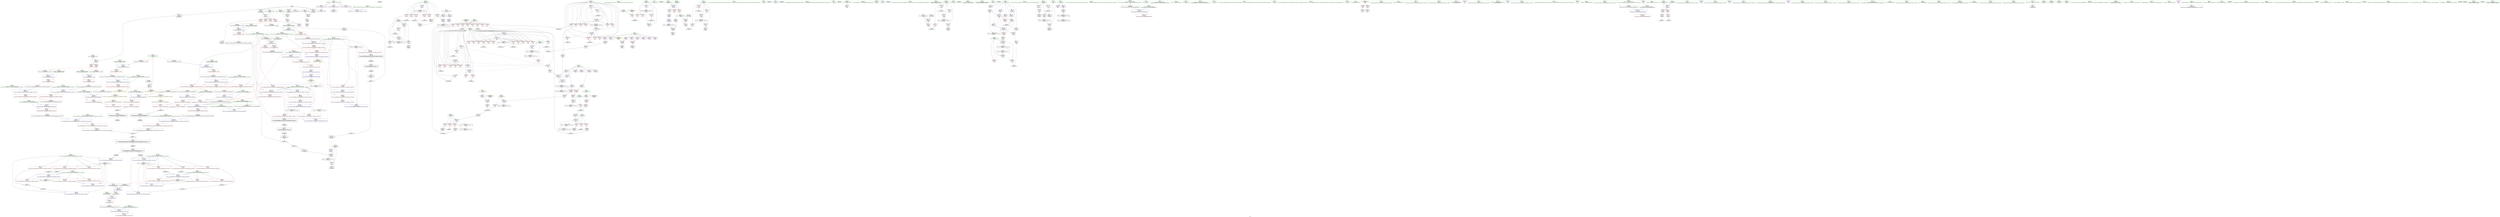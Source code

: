 digraph "SVFG" {
	label="SVFG";

	Node0x559884727090 [shape=record,color=grey,label="{NodeID: 0\nNullPtr}"];
	Node0x559884727090 -> Node0x559884766a90[style=solid];
	Node0x559884727090 -> Node0x559884766b90[style=solid];
	Node0x559884727090 -> Node0x559884766c60[style=solid];
	Node0x559884727090 -> Node0x559884766d30[style=solid];
	Node0x559884727090 -> Node0x559884766e00[style=solid];
	Node0x559884727090 -> Node0x55988476a430[style=solid];
	Node0x5598847ee520 [shape=record,color=black,label="{NodeID: 941\n397 = PHI()\n}"];
	Node0x55988476ba50 [shape=record,color=blue,label="{NodeID: 443\n261\<--302\nb\<--mul\n_Z5sievev\n}"];
	Node0x55988476ba50 -> Node0x55988476f860[style=dashed];
	Node0x55988476ba50 -> Node0x55988476f930[style=dashed];
	Node0x55988476ba50 -> Node0x55988476fa00[style=dashed];
	Node0x55988476ba50 -> Node0x55988476bbf0[style=dashed];
	Node0x55988476ba50 -> Node0x559884744340[style=dashed];
	Node0x55988476ef70 [shape=record,color=red,label="{NodeID: 277\n240\<--226\n\<--p.addr\n_Z2alPii\n}"];
	Node0x55988476ef70 -> Node0x55988476da50[style=solid];
	Node0x55988475fc60 [shape=record,color=green,label="{NodeID: 111\n640\<--641\n__len\<--__len_field_insensitive\n_ZSt13__lower_boundIPiiN9__gnu_cxx5__ops14_Iter_less_valEET_S4_S4_RKT0_T1_\n}"];
	Node0x55988475fc60 -> Node0x559884773bd0[style=solid];
	Node0x55988475fc60 -> Node0x559884773ca0[style=solid];
	Node0x55988475fc60 -> Node0x559884773d70[style=solid];
	Node0x55988475fc60 -> Node0x55988477d1e0[style=solid];
	Node0x55988475fc60 -> Node0x55988477d5f0[style=solid];
	Node0x55988475fc60 -> Node0x55988477d6c0[style=solid];
	Node0x559884768d10 [shape=record,color=red,label="{NodeID: 388\n757\<--756\n\<--\n_ZNK9__gnu_cxx5__ops14_Iter_less_valclIPiKiEEbT_RT0_\n}"];
	Node0x559884768d10 -> Node0x55988478a810[style=solid];
	Node0x559884764100 [shape=record,color=purple,label="{NodeID: 222\n440\<--19\narrayidx21\<--pos\nmain\n}"];
	Node0x559884764100 -> Node0x55988476c1a0[style=solid];
	Node0x5598847605e0 [shape=record,color=green,label="{NodeID: 56\n150\<--151\n_ZN9__gnu_cxx5__ops15__iter_less_valEv\<--_ZN9__gnu_cxx5__ops15__iter_less_valEv_field_insensitive\n}"];
	Node0x559884787c90 [shape=record,color=grey,label="{NodeID: 665\n857 = Binary(855, 856, )\n}"];
	Node0x559884787c90 -> Node0x559884788110[style=solid];
	Node0x55988477e490 [shape=record,color=blue,label="{NodeID: 499\n815\<--808\n__val.addr\<--__val\n_ZSt13__upper_boundIPiiN9__gnu_cxx5__ops14_Val_less_iterEET_S4_S4_RKT0_T1_\n}"];
	Node0x55988477e490 -> Node0x5598847696d0[style=dashed];
	Node0x559884771cf0 [shape=record,color=red,label="{NodeID: 333\n393\<--358\n\<--te\nmain\n}"];
	Node0x559884771cf0 -> Node0x55988478a690[style=solid];
	Node0x559884767580 [shape=record,color=black,label="{NodeID: 167\n124\<--123\nconv10\<--sub.ptr.div9\n_Z2bsPiS_ic\n}"];
	Node0x559884767580 -> Node0x55988476a940[style=solid];
	Node0x5598847517d0 [shape=record,color=green,label="{NodeID: 1\n7\<--1\n__dso_handle\<--dummyObj\nGlob }"];
	Node0x5598847ee620 [shape=record,color=black,label="{NodeID: 942\n401 = PHI()\n}"];
	Node0x559884774df0 [shape=record,color=yellow,style=double,label="{NodeID: 776\n6V_1 = ENCHI(MR_6V_0)\npts\{81 \}\nFun[_ZSt11lower_boundIPiiET_S1_S1_RKT0_]|{<s0>6}}"];
	Node0x559884774df0:s0 -> Node0x5598847c14d0[style=dashed,color=red];
	Node0x55988476bb20 [shape=record,color=blue,label="{NodeID: 444\n311\<--313\narrayidx9\<--\n_Z5sievev\n}"];
	Node0x55988476bb20 -> Node0x55988476bb20[style=dashed];
	Node0x55988476bb20 -> Node0x5598847a6230[style=dashed];
	Node0x55988476f040 [shape=record,color=red,label="{NodeID: 278\n237\<--228\n\<--l.addr\n_Z2alPii\n}"];
	Node0x55988476f040 -> Node0x55988478a510[style=solid];
	Node0x55988475fd30 [shape=record,color=green,label="{NodeID: 112\n642\<--643\n__half\<--__half_field_insensitive\n_ZSt13__lower_boundIPiiN9__gnu_cxx5__ops14_Iter_less_valEET_S4_S4_RKT0_T1_\n}"];
	Node0x55988475fd30 -> Node0x559884773e40[style=solid];
	Node0x55988475fd30 -> Node0x559884773f10[style=solid];
	Node0x55988475fd30 -> Node0x559884773fe0[style=solid];
	Node0x55988475fd30 -> Node0x55988477d2b0[style=solid];
	Node0x559884768de0 [shape=record,color=red,label="{NodeID: 389\n759\<--758\n\<--\n_ZNK9__gnu_cxx5__ops14_Iter_less_valclIPiKiEEbT_RT0_\n}"];
	Node0x559884768de0 -> Node0x55988478a810[style=solid];
	Node0x5598847641d0 [shape=record,color=purple,label="{NodeID: 223\n450\<--19\narrayidx26\<--pos\nmain\n}"];
	Node0x5598847606e0 [shape=record,color=green,label="{NodeID: 57\n153\<--154\n_ZSt13__lower_boundIPiiN9__gnu_cxx5__ops14_Iter_less_valEET_S4_S4_RKT0_T1_\<--_ZSt13__lower_boundIPiiN9__gnu_cxx5__ops14_Iter_less_valEET_S4_S4_RKT0_T1__field_insensitive\n}"];
	Node0x559884787e10 [shape=record,color=grey,label="{NodeID: 666\n550 = Binary(549, 276, )\n}"];
	Node0x559884787e10 -> Node0x55988478a390[style=solid];
	Node0x55988477e560 [shape=record,color=blue,label="{NodeID: 500\n817\<--828\n__len\<--call\n_ZSt13__upper_boundIPiiN9__gnu_cxx5__ops14_Val_less_iterEET_S4_S4_RKT0_T1_\n}"];
	Node0x55988477e560 -> Node0x5598847b2030[style=dashed];
	Node0x559884771dc0 [shape=record,color=red,label="{NodeID: 334\n392\<--360\n\<--t\nmain\n}"];
	Node0x559884771dc0 -> Node0x55988478a690[style=solid];
	Node0x559884767650 [shape=record,color=black,label="{NodeID: 168\n71\<--127\n_Z2bsPiS_ic_ret\<--\n_Z2bsPiS_ic\n}"];
	Node0x55988475bb20 [shape=record,color=green,label="{NodeID: 2\n8\<--1\n.str\<--dummyObj\nGlob }"];
	Node0x5598847ee720 [shape=record,color=black,label="{NodeID: 943\n405 = PHI()\n}"];
	Node0x55988476bbf0 [shape=record,color=blue,label="{NodeID: 445\n261\<--317\nb\<--add\n_Z5sievev\n}"];
	Node0x55988476bbf0 -> Node0x55988476f860[style=dashed];
	Node0x55988476bbf0 -> Node0x55988476f930[style=dashed];
	Node0x55988476bbf0 -> Node0x55988476fa00[style=dashed];
	Node0x55988476bbf0 -> Node0x55988476bbf0[style=dashed];
	Node0x55988476bbf0 -> Node0x559884744340[style=dashed];
	Node0x55988476f110 [shape=record,color=red,label="{NodeID: 279\n236\<--230\n\<--a\n_Z2alPii\n}"];
	Node0x55988476f110 -> Node0x55988478a510[style=solid];
	Node0x55988475fe00 [shape=record,color=green,label="{NodeID: 113\n644\<--645\n__middle\<--__middle_field_insensitive\n_ZSt13__lower_boundIPiiN9__gnu_cxx5__ops14_Iter_less_valEET_S4_S4_RKT0_T1_\n|{|<s3>27}}"];
	Node0x55988475fe00 -> Node0x5598847740b0[style=solid];
	Node0x55988475fe00 -> Node0x559884774180[style=solid];
	Node0x55988475fe00 -> Node0x55988477d380[style=solid];
	Node0x55988475fe00:s3 -> Node0x5598847ef930[style=solid,color=red];
	Node0x559884768eb0 [shape=record,color=red,label="{NodeID: 390\n774\<--767\n\<--__first.addr\n_ZSt10__distanceIPiENSt15iterator_traitsIT_E15difference_typeES2_S2_St26random_access_iterator_tag\n}"];
	Node0x559884768eb0 -> Node0x559884763190[style=solid];
	Node0x5598847642a0 [shape=record,color=purple,label="{NodeID: 224\n451\<--19\narrayidx27\<--pos\nmain\n}"];
	Node0x5598847642a0 -> Node0x55988476c270[style=solid];
	Node0x5598847607e0 [shape=record,color=green,label="{NodeID: 58\n160\<--161\n__first.addr\<--__first.addr_field_insensitive\n_ZSt11upper_boundIPiiET_S1_S1_RKT0_\n}"];
	Node0x5598847607e0 -> Node0x55988476e8f0[style=solid];
	Node0x5598847607e0 -> Node0x55988476ac80[style=solid];
	Node0x5598847c14d0 [shape=record,color=yellow,style=double,label="{NodeID: 833\n6V_1 = ENCHI(MR_6V_0)\npts\{81 \}\nFun[_ZSt13__lower_boundIPiiN9__gnu_cxx5__ops14_Iter_less_valEET_S4_S4_RKT0_T1_]|{<s0>28}}"];
	Node0x5598847c14d0:s0 -> Node0x559884774a40[style=dashed,color=red];
	Node0x559884787f90 [shape=record,color=grey,label="{NodeID: 667\n476 = Binary(475, 276, )\n}"];
	Node0x559884787f90 -> Node0x55988476c680[style=solid];
	Node0x55988477e630 [shape=record,color=blue,label="{NodeID: 501\n819\<--835\n__half\<--shr\n_ZSt13__upper_boundIPiiN9__gnu_cxx5__ops14_Val_less_iterEET_S4_S4_RKT0_T1_\n}"];
	Node0x55988477e630 -> Node0x559884769a10[style=dashed];
	Node0x55988477e630 -> Node0x559884769ae0[style=dashed];
	Node0x55988477e630 -> Node0x559884769bb0[style=dashed];
	Node0x55988477e630 -> Node0x5598847b2530[style=dashed];
	Node0x559884771e90 [shape=record,color=red,label="{NodeID: 335\n400\<--360\n\<--t\nmain\n}"];
	Node0x559884767720 [shape=record,color=black,label="{NodeID: 169\n129\<--152\n_ZSt11lower_boundIPiiET_S1_S1_RKT0__ret\<--call\n_ZSt11lower_boundIPiiET_S1_S1_RKT0_\n|{<s0>3}}"];
	Node0x559884767720:s0 -> Node0x5598847edfd0[style=solid,color=blue];
	Node0x55988475bbb0 [shape=record,color=green,label="{NodeID: 3\n10\<--1\n_ZSt3cin\<--dummyObj\nGlob }"];
	Node0x5598847ee7f0 [shape=record,color=black,label="{NodeID: 944\n406 = PHI()\n}"];
	Node0x55988476bcc0 [shape=record,color=blue,label="{NodeID: 446\n259\<--323\na\<--add11\n_Z5sievev\n}"];
	Node0x55988476bcc0 -> Node0x559884744250[style=dashed];
	Node0x55988476f1e0 [shape=record,color=red,label="{NodeID: 280\n241\<--230\n\<--a\n_Z2alPii\n}"];
	Node0x55988476f1e0 -> Node0x559884767a60[style=solid];
	Node0x5598847648c0 [shape=record,color=green,label="{NodeID: 114\n652\<--653\n_ZSt8distanceIPiENSt15iterator_traitsIT_E15difference_typeES2_S2_\<--_ZSt8distanceIPiENSt15iterator_traitsIT_E15difference_typeES2_S2__field_insensitive\n}"];
	Node0x5598847ab230 [shape=record,color=black,label="{NodeID: 723\nMR_10V_5 = PHI(MR_10V_4, MR_10V_3, )\npts\{85 \}\n}"];
	Node0x5598847ab230 -> Node0x55988476e5b0[style=dashed];
	Node0x559884768f80 [shape=record,color=red,label="{NodeID: 391\n773\<--769\n\<--__last.addr\n_ZSt10__distanceIPiENSt15iterator_traitsIT_E15difference_typeES2_S2_St26random_access_iterator_tag\n}"];
	Node0x559884768f80 -> Node0x5598847630c0[style=solid];
	Node0x559884764370 [shape=record,color=purple,label="{NodeID: 225\n489\<--19\narrayidx42\<--pos\nmain\n}"];
	Node0x5598847608b0 [shape=record,color=green,label="{NodeID: 59\n162\<--163\n__last.addr\<--__last.addr_field_insensitive\n_ZSt11upper_boundIPiiET_S1_S1_RKT0_\n}"];
	Node0x5598847608b0 -> Node0x55988476e9c0[style=solid];
	Node0x5598847608b0 -> Node0x55988476ad50[style=solid];
	Node0x559884788110 [shape=record,color=grey,label="{NodeID: 668\n858 = Binary(857, 276, )\n}"];
	Node0x559884788110 -> Node0x55988477ea40[style=solid];
	Node0x55988477e700 [shape=record,color=blue,label="{NodeID: 502\n821\<--837\n__middle\<--\n_ZSt13__upper_boundIPiiN9__gnu_cxx5__ops14_Val_less_iterEET_S4_S4_RKT0_T1_\n|{<s0>34}}"];
	Node0x55988477e700:s0 -> Node0x559884774770[style=dashed,color=red];
	Node0x559884771f60 [shape=record,color=red,label="{NodeID: 336\n603\<--360\n\<--t\nmain\n}"];
	Node0x559884771f60 -> Node0x559884786010[style=solid];
	Node0x5598847677f0 [shape=record,color=black,label="{NodeID: 170\n156\<--179\n_ZSt11upper_boundIPiiET_S1_S1_RKT0__ret\<--call\n_ZSt11upper_boundIPiiET_S1_S1_RKT0_\n|{<s0>4}}"];
	Node0x5598847677f0:s0 -> Node0x5598847edd30[style=solid,color=blue];
	Node0x55988475be60 [shape=record,color=green,label="{NodeID: 4\n25\<--1\n.str.1\<--dummyObj\nGlob }"];
	Node0x5598847ee8c0 [shape=record,color=black,label="{NodeID: 945\n592 = PHI()\n}"];
	Node0x55988476bd90 [shape=record,color=blue,label="{NodeID: 447\n340\<--197\nretval\<--\nmain\n}"];
	Node0x55988476f2b0 [shape=record,color=red,label="{NodeID: 281\n248\<--230\n\<--a\n_Z2alPii\n}"];
	Node0x55988476f2b0 -> Node0x559884788410[style=solid];
	Node0x559884764990 [shape=record,color=green,label="{NodeID: 115\n666\<--667\n_ZSt7advanceIPilEvRT_T0_\<--_ZSt7advanceIPilEvRT_T0__field_insensitive\n}"];
	Node0x559884769050 [shape=record,color=red,label="{NodeID: 392\n800\<--793\n\<--__i.addr\n_ZSt9__advanceIPilEvRT_T0_St26random_access_iterator_tag\n}"];
	Node0x559884769050 -> Node0x5598847691f0[style=solid];
	Node0x559884769050 -> Node0x55988477e220[style=solid];
	Node0x559884764440 [shape=record,color=purple,label="{NodeID: 226\n490\<--19\narrayidx43\<--pos\nmain\n}"];
	Node0x559884764440 -> Node0x559884772fa0[style=solid];
	Node0x559884760980 [shape=record,color=green,label="{NodeID: 60\n164\<--165\n__val.addr\<--__val.addr_field_insensitive\n_ZSt11upper_boundIPiiET_S1_S1_RKT0_\n}"];
	Node0x559884760980 -> Node0x55988476ea90[style=solid];
	Node0x559884760980 -> Node0x55988476ae20[style=solid];
	Node0x559884788290 [shape=record,color=grey,label="{NodeID: 669\n557 = Binary(556, 276, )\n}"];
	Node0x55988477e7d0 [shape=record,color=blue,label="{NodeID: 503\n817\<--847\n__len\<--\n_ZSt13__upper_boundIPiiN9__gnu_cxx5__ops14_Val_less_iterEET_S4_S4_RKT0_T1_\n}"];
	Node0x55988477e7d0 -> Node0x5598847b2030[style=dashed];
	Node0x559884772030 [shape=record,color=red,label="{NodeID: 337\n411\<--362\n\<--n\nmain\n}"];
	Node0x559884772030 -> Node0x55988478ab10[style=solid];
	Node0x5598847678c0 [shape=record,color=black,label="{NodeID: 171\n339\<--197\nmain_ret\<--\nmain\n}"];
	Node0x55988475bef0 [shape=record,color=green,label="{NodeID: 5\n27\<--1\n.str.2\<--dummyObj\nGlob }"];
	Node0x5598847eea20 [shape=record,color=black,label="{NodeID: 946\n594 = PHI()\n}"];
	Node0x55988476be60 [shape=record,color=blue,label="{NodeID: 448\n360\<--276\nt\<--\nmain\n}"];
	Node0x55988476be60 -> Node0x5598847adf30[style=dashed];
	Node0x55988476f380 [shape=record,color=red,label="{NodeID: 282\n283\<--259\n\<--a\n_Z5sievev\n}"];
	Node0x55988476f380 -> Node0x559884788e90[style=solid];
	Node0x559884764a90 [shape=record,color=green,label="{NodeID: 116\n671\<--672\n_ZNK9__gnu_cxx5__ops14_Iter_less_valclIPiKiEEbT_RT0_\<--_ZNK9__gnu_cxx5__ops14_Iter_less_valclIPiKiEEbT_RT0__field_insensitive\n}"];
	Node0x559884769120 [shape=record,color=red,label="{NodeID: 393\n799\<--795\n\<--__n.addr\n_ZSt9__advanceIPilEvRT_T0_St26random_access_iterator_tag\n}"];
	Node0x559884764510 [shape=record,color=purple,label="{NodeID: 227\n495\<--19\narrayidx45\<--pos\nmain\n}"];
	Node0x559884760a50 [shape=record,color=green,label="{NodeID: 61\n166\<--167\nagg.tmp\<--agg.tmp_field_insensitive\n_ZSt11upper_boundIPiiET_S1_S1_RKT0_\n}"];
	Node0x559884788410 [shape=record,color=grey,label="{NodeID: 670\n249 = Binary(248, 214, )\n}"];
	Node0x559884788410 -> Node0x55988476b4a0[style=solid];
	Node0x55988477e8a0 [shape=record,color=blue,label="{NodeID: 504\n811\<--850\n__first.addr\<--\n_ZSt13__upper_boundIPiiN9__gnu_cxx5__ops14_Val_less_iterEET_S4_S4_RKT0_T1_\n}"];
	Node0x55988477e8a0 -> Node0x559884769460[style=dashed];
	Node0x55988477e8a0 -> Node0x55988477e970[style=dashed];
	Node0x559884772100 [shape=record,color=red,label="{NodeID: 338\n417\<--362\n\<--n\nmain\n}"];
	Node0x559884772100 -> Node0x559884789010[style=solid];
	Node0x559884767990 [shape=record,color=black,label="{NodeID: 172\n205\<--204\nidxprom\<--\n_Z2aiPii\n}"];
	Node0x55988475bf80 [shape=record,color=green,label="{NodeID: 6\n29\<--1\nstdin\<--dummyObj\nGlob }"];
	Node0x5598847eeb20 [shape=record,color=black,label="{NodeID: 947\n596 = PHI()\n}"];
	Node0x55988476bf30 [shape=record,color=blue,label="{NodeID: 449\n342\<--408\na\<--\nmain\n}"];
	Node0x55988476bf30 -> Node0x559884770080[style=dashed];
	Node0x55988476bf30 -> Node0x559884770150[style=dashed];
	Node0x55988476bf30 -> Node0x559884770220[style=dashed];
	Node0x55988476bf30 -> Node0x5598847702f0[style=dashed];
	Node0x55988476bf30 -> Node0x5598847703c0[style=dashed];
	Node0x55988476bf30 -> Node0x559884770490[style=dashed];
	Node0x55988476bf30 -> Node0x559884770560[style=dashed];
	Node0x55988476bf30 -> Node0x55988476c410[style=dashed];
	Node0x55988476bf30 -> Node0x55988476c4e0[style=dashed];
	Node0x55988476f450 [shape=record,color=red,label="{NodeID: 283\n288\<--259\n\<--a\n_Z5sievev\n}"];
	Node0x55988476f450 -> Node0x559884767c00[style=solid];
	Node0x559884764b90 [shape=record,color=green,label="{NodeID: 117\n692\<--693\nretval\<--retval_field_insensitive\n_ZN9__gnu_cxx5__ops15__iter_less_valEv\n}"];
	Node0x5598847691f0 [shape=record,color=red,label="{NodeID: 394\n801\<--800\n\<--\n_ZSt9__advanceIPilEvRT_T0_St26random_access_iterator_tag\n}"];
	Node0x5598847691f0 -> Node0x55988476dcc0[style=solid];
	Node0x5598847645e0 [shape=record,color=purple,label="{NodeID: 228\n496\<--19\narrayidx46\<--pos\nmain\n}"];
	Node0x5598847645e0 -> Node0x559884773070[style=solid];
	Node0x559884760b20 [shape=record,color=green,label="{NodeID: 62\n168\<--169\nundef.agg.tmp\<--undef.agg.tmp_field_insensitive\n_ZSt11upper_boundIPiiET_S1_S1_RKT0_\n}"];
	Node0x559884788590 [shape=record,color=grey,label="{NodeID: 671\n123 = Binary(122, 105, )\n}"];
	Node0x559884788590 -> Node0x559884767580[style=solid];
	Node0x55988477e970 [shape=record,color=blue,label="{NodeID: 505\n811\<--853\n__first.addr\<--incdec.ptr\n_ZSt13__upper_boundIPiiN9__gnu_cxx5__ops14_Val_less_iterEET_S4_S4_RKT0_T1_\n}"];
	Node0x55988477e970 -> Node0x5598847b1b30[style=dashed];
	Node0x5598847721d0 [shape=record,color=red,label="{NodeID: 339\n466\<--362\n\<--n\nmain\n}"];
	Node0x5598847721d0 -> Node0x559884787390[style=solid];
	Node0x559884767a60 [shape=record,color=black,label="{NodeID: 173\n242\<--241\nidxprom\<--\n_Z2alPii\n}"];
	Node0x55988475c010 [shape=record,color=green,label="{NodeID: 7\n30\<--1\n.str.3\<--dummyObj\nGlob }"];
	Node0x5598847eec20 [shape=record,color=black,label="{NodeID: 948\n597 = PHI()\n}"];
	Node0x55988476c000 [shape=record,color=blue,label="{NodeID: 450\n344\<--408\nb\<--\nmain\n}"];
	Node0x55988476c000 -> Node0x559884771260[style=dashed];
	Node0x55988476c000 -> Node0x559884771330[style=dashed];
	Node0x55988476c000 -> Node0x559884771400[style=dashed];
	Node0x55988476c000 -> Node0x5598847714d0[style=dashed];
	Node0x55988476c000 -> Node0x5598847715a0[style=dashed];
	Node0x55988476c000 -> Node0x559884771670[style=dashed];
	Node0x55988476c000 -> Node0x559884771740[style=dashed];
	Node0x55988476c000 -> Node0x55988476c000[style=dashed];
	Node0x55988476c000 -> Node0x55988476c340[style=dashed];
	Node0x55988476c000 -> Node0x55988477c820[style=dashed];
	Node0x55988476c000 -> Node0x5598847ad030[style=dashed];
	Node0x55988476f520 [shape=record,color=red,label="{NodeID: 284\n294\<--259\n\<--a\n_Z5sievev\n}"];
	Node0x55988476f520 -> Node0x55988476b980[style=solid];
	Node0x559884764c60 [shape=record,color=green,label="{NodeID: 118\n698\<--699\n__first.addr\<--__first.addr_field_insensitive\n_ZSt8distanceIPiENSt15iterator_traitsIT_E15difference_typeES2_S2_\n|{|<s2>29}}"];
	Node0x559884764c60 -> Node0x559884774250[style=solid];
	Node0x559884764c60 -> Node0x55988477d790[style=solid];
	Node0x559884764c60:s2 -> Node0x5598847ef3c0[style=solid,color=red];
	Node0x5598847692c0 [shape=record,color=red,label="{NodeID: 395\n826\<--811\n\<--__first.addr\n_ZSt13__upper_boundIPiiN9__gnu_cxx5__ops14_Val_less_iterEET_S4_S4_RKT0_T1_\n|{<s0>33}}"];
	Node0x5598847692c0:s0 -> Node0x5598847f03b0[style=solid,color=red];
	Node0x5598847646b0 [shape=record,color=purple,label="{NodeID: 229\n472\<--21\narrayidx34\<--dp\nmain\n}"];
	Node0x5598847646b0 -> Node0x55988476c5b0[style=solid];
	Node0x559884760bf0 [shape=record,color=green,label="{NodeID: 63\n177\<--178\n_ZN9__gnu_cxx5__ops15__val_less_iterEv\<--_ZN9__gnu_cxx5__ops15__val_less_iterEv_field_insensitive\n}"];
	Node0x559884788710 [shape=record,color=grey,label="{NodeID: 672\n122 = Binary(120, 121, )\n}"];
	Node0x559884788710 -> Node0x559884788590[style=solid];
	Node0x55988477ea40 [shape=record,color=blue,label="{NodeID: 506\n817\<--858\n__len\<--sub2\n_ZSt13__upper_boundIPiiN9__gnu_cxx5__ops14_Val_less_iterEET_S4_S4_RKT0_T1_\n}"];
	Node0x55988477ea40 -> Node0x5598847b2030[style=dashed];
	Node0x5598847722a0 [shape=record,color=red,label="{NodeID: 340\n467\<--362\n\<--n\nmain\n}"];
	Node0x5598847722a0 -> Node0x559884787390[style=solid];
	Node0x559884767b30 [shape=record,color=black,label="{NodeID: 174\n269\<--268\nidxprom\<--\n_Z5sievev\n}"];
	Node0x55988475c850 [shape=record,color=green,label="{NodeID: 8\n32\<--1\n.str.4\<--dummyObj\nGlob }"];
	Node0x5598847eecf0 [shape=record,color=black,label="{NodeID: 949\n651 = PHI(695, )\n}"];
	Node0x5598847eecf0 -> Node0x55988477d1e0[style=solid];
	Node0x55988476c0d0 [shape=record,color=blue,label="{NodeID: 451\n423\<--425\narrayidx14\<--\nmain\n}"];
	Node0x55988476c0d0 -> Node0x5598847b6630[style=dashed];
	Node0x55988476f5f0 [shape=record,color=red,label="{NodeID: 285\n301\<--259\n\<--a\n_Z5sievev\n}"];
	Node0x55988476f5f0 -> Node0x559884786490[style=solid];
	Node0x559884764d30 [shape=record,color=green,label="{NodeID: 119\n700\<--701\n__last.addr\<--__last.addr_field_insensitive\n_ZSt8distanceIPiENSt15iterator_traitsIT_E15difference_typeES2_S2_\n}"];
	Node0x559884764d30 -> Node0x559884774320[style=solid];
	Node0x559884764d30 -> Node0x55988477d860[style=solid];
	Node0x5598847acb30 [shape=record,color=black,label="{NodeID: 728\nMR_54V_2 = PHI(MR_54V_10, MR_54V_1, )\npts\{343 \}\n}"];
	Node0x5598847acb30 -> Node0x55988476bf30[style=dashed];
	Node0x559884769390 [shape=record,color=red,label="{NodeID: 396\n837\<--811\n\<--__first.addr\n_ZSt13__upper_boundIPiiN9__gnu_cxx5__ops14_Val_less_iterEET_S4_S4_RKT0_T1_\n}"];
	Node0x559884769390 -> Node0x55988477e700[style=solid];
	Node0x559884764780 [shape=record,color=purple,label="{NodeID: 230\n501\<--21\narrayidx48\<--dp\nmain\n}"];
	Node0x559884764780 -> Node0x55988477c750[style=solid];
	Node0x559884760cf0 [shape=record,color=green,label="{NodeID: 64\n180\<--181\n_ZSt13__upper_boundIPiiN9__gnu_cxx5__ops14_Val_less_iterEET_S4_S4_RKT0_T1_\<--_ZSt13__upper_boundIPiiN9__gnu_cxx5__ops14_Val_less_iterEET_S4_S4_RKT0_T1__field_insensitive\n}"];
	Node0x559884788890 [shape=record,color=grey,label="{NodeID: 673\n104 = Binary(103, 105, )\n}"];
	Node0x559884788890 -> Node0x559884767240[style=solid];
	Node0x55988477eb10 [shape=record,color=blue,label="{NodeID: 507\n872\<--869\nthis.addr\<--this\n_ZNK9__gnu_cxx5__ops14_Val_less_iterclIKiPiEEbRT_T0_\n}"];
	Node0x55988477eb10 -> Node0x559884769e20[style=dashed];
	Node0x559884772370 [shape=record,color=red,label="{NodeID: 341\n480\<--362\n\<--n\nmain\n}"];
	Node0x559884772370 -> Node0x559884787b10[style=solid];
	Node0x559884767c00 [shape=record,color=black,label="{NodeID: 175\n289\<--288\nidxprom1\<--\n_Z5sievev\n}"];
	Node0x55988475c8e0 [shape=record,color=green,label="{NodeID: 9\n34\<--1\nstdout\<--dummyObj\nGlob }"];
	Node0x5598847eeef0 [shape=record,color=black,label="{NodeID: 950\n670 = PHI(742, )\n}"];
	Node0x55988476c1a0 [shape=record,color=blue,label="{NodeID: 452\n440\<--432\narrayidx21\<--conv\nmain\n}"];
	Node0x55988476c1a0 -> Node0x55988476c270[style=dashed];
	Node0x55988476f6c0 [shape=record,color=red,label="{NodeID: 286\n316\<--259\n\<--a\n_Z5sievev\n}"];
	Node0x55988476f6c0 -> Node0x559884786310[style=solid];
	Node0x559884764e00 [shape=record,color=green,label="{NodeID: 120\n702\<--703\nagg.tmp\<--agg.tmp_field_insensitive\n_ZSt8distanceIPiENSt15iterator_traitsIT_E15difference_typeES2_S2_\n}"];
	Node0x5598847ad030 [shape=record,color=black,label="{NodeID: 729\nMR_56V_2 = PHI(MR_56V_7, MR_56V_1, )\npts\{345 \}\n}"];
	Node0x5598847ad030 -> Node0x55988476c000[style=dashed];
	Node0x5598847ad030 -> Node0x55988477c820[style=dashed];
	Node0x5598847ad030 -> Node0x5598847ad030[style=dashed];
	Node0x559884769460 [shape=record,color=red,label="{NodeID: 397\n852\<--811\n\<--__first.addr\n_ZSt13__upper_boundIPiiN9__gnu_cxx5__ops14_Val_less_iterEET_S4_S4_RKT0_T1_\n}"];
	Node0x559884769460 -> Node0x55988476d8b0[style=solid];
	Node0x55988476c9f0 [shape=record,color=purple,label="{NodeID: 231\n554\<--21\narrayidx75\<--dp\nmain\n}"];
	Node0x55988476c9f0 -> Node0x5598847733b0[style=solid];
	Node0x559884760df0 [shape=record,color=green,label="{NodeID: 65\n183\<--184\n_Z2aiPii\<--_Z2aiPii_field_insensitive\n}"];
	Node0x559884788a10 [shape=record,color=grey,label="{NodeID: 674\n103 = Binary(101, 102, )\n}"];
	Node0x559884788a10 -> Node0x559884788890[style=solid];
	Node0x55988477ebe0 [shape=record,color=blue,label="{NodeID: 508\n874\<--870\n__val.addr\<--__val\n_ZNK9__gnu_cxx5__ops14_Val_less_iterclIKiPiEEbRT_T0_\n}"];
	Node0x55988477ebe0 -> Node0x559884769ef0[style=dashed];
	Node0x559884772440 [shape=record,color=red,label="{NodeID: 342\n481\<--362\n\<--n\nmain\n}"];
	Node0x559884772440 -> Node0x559884787b10[style=solid];
	Node0x559884767cd0 [shape=record,color=black,label="{NodeID: 176\n292\<--291\ntobool\<--\n_Z5sievev\n}"];
	Node0x55988475c9a0 [shape=record,color=green,label="{NodeID: 10\n35\<--1\n_ZSt4cout\<--dummyObj\nGlob }"];
	Node0x5598847ef000 [shape=record,color=black,label="{NodeID: 951\n713 = PHI(762, )\n}"];
	Node0x5598847ef000 -> Node0x559884762f20[style=solid];
	Node0x559884775690 [shape=record,color=yellow,style=double,label="{NodeID: 785\n6V_1 = ENCHI(MR_6V_0)\npts\{81 \}\nFun[_ZSt13__upper_boundIPiiN9__gnu_cxx5__ops14_Val_less_iterEET_S4_S4_RKT0_T1_]|{<s0>35}}"];
	Node0x559884775690:s0 -> Node0x5598847c0b80[style=dashed,color=red];
	Node0x55988476c270 [shape=record,color=blue,label="{NodeID: 453\n451\<--443\narrayidx27\<--conv22\nmain\n}"];
	Node0x55988476c270 -> Node0x55988476c1a0[style=dashed];
	Node0x55988476c270 -> Node0x5598847a9e30[style=dashed];
	Node0x55988476f790 [shape=record,color=red,label="{NodeID: 287\n322\<--259\n\<--a\n_Z5sievev\n}"];
	Node0x55988476f790 -> Node0x559884786190[style=solid];
	Node0x559884764ed0 [shape=record,color=green,label="{NodeID: 121\n704\<--705\nundef.agg.tmp\<--undef.agg.tmp_field_insensitive\n_ZSt8distanceIPiENSt15iterator_traitsIT_E15difference_typeES2_S2_\n}"];
	Node0x5598847ad530 [shape=record,color=black,label="{NodeID: 730\nMR_58V_2 = PHI(MR_58V_3, MR_58V_1, )\npts\{353 \}\n}"];
	Node0x5598847ad530 -> Node0x55988476c8f0[style=dashed];
	Node0x5598847ad530 -> Node0x5598847ad530[style=dashed];
	Node0x559884769530 [shape=record,color=red,label="{NodeID: 398\n862\<--811\n\<--__first.addr\n_ZSt13__upper_boundIPiiN9__gnu_cxx5__ops14_Val_less_iterEET_S4_S4_RKT0_T1_\n}"];
	Node0x559884769530 -> Node0x559884763330[style=solid];
	Node0x55988476ca80 [shape=record,color=purple,label="{NodeID: 232\n558\<--21\narrayidx77\<--dp\nmain\n}"];
	Node0x55988476ca80 -> Node0x559884773480[style=solid];
	Node0x559884760ef0 [shape=record,color=green,label="{NodeID: 66\n188\<--189\np.addr\<--p.addr_field_insensitive\n_Z2aiPii\n}"];
	Node0x559884760ef0 -> Node0x55988476eb60[style=solid];
	Node0x559884760ef0 -> Node0x55988476aef0[style=solid];
	Node0x559884788b90 [shape=record,color=grey,label="{NodeID: 675\n587 = Binary(586, 588, )\n}"];
	Node0x559884788b90 -> Node0x55988477cdd0[style=solid];
	Node0x55988477ecb0 [shape=record,color=blue,label="{NodeID: 509\n876\<--871\n__it.addr\<--__it\n_ZNK9__gnu_cxx5__ops14_Val_less_iterclIKiPiEEbRT_T0_\n}"];
	Node0x55988477ecb0 -> Node0x559884769fc0[style=dashed];
	Node0x559884772510 [shape=record,color=red,label="{NodeID: 343\n532\<--362\n\<--n\nmain\n}"];
	Node0x559884772510 -> Node0x55988478a090[style=solid];
	Node0x559884767da0 [shape=record,color=black,label="{NodeID: 177\n298\<--296\nidxprom3\<--inc\n_Z5sievev\n}"];
	Node0x55988475caa0 [shape=record,color=green,label="{NodeID: 11\n36\<--1\n.str.5\<--dummyObj\nGlob }"];
	Node0x5598847ef170 [shape=record,color=black,label="{NodeID: 952\n828 = PHI(695, )\n}"];
	Node0x5598847ef170 -> Node0x55988477e560[style=solid];
	Node0x55988476c340 [shape=record,color=blue,label="{NodeID: 454\n344\<--455\nb\<--inc\nmain\n}"];
	Node0x55988476c340 -> Node0x559884771260[style=dashed];
	Node0x55988476c340 -> Node0x559884771330[style=dashed];
	Node0x55988476c340 -> Node0x559884771400[style=dashed];
	Node0x55988476c340 -> Node0x5598847714d0[style=dashed];
	Node0x55988476c340 -> Node0x5598847715a0[style=dashed];
	Node0x55988476c340 -> Node0x559884771670[style=dashed];
	Node0x55988476c340 -> Node0x559884771740[style=dashed];
	Node0x55988476c340 -> Node0x55988476c000[style=dashed];
	Node0x55988476c340 -> Node0x55988476c340[style=dashed];
	Node0x55988476c340 -> Node0x55988477c820[style=dashed];
	Node0x55988476c340 -> Node0x5598847ad030[style=dashed];
	Node0x55988476f860 [shape=record,color=red,label="{NodeID: 288\n305\<--261\n\<--b\n_Z5sievev\n}"];
	Node0x55988476f860 -> Node0x559884789190[style=solid];
	Node0x559884764fa0 [shape=record,color=green,label="{NodeID: 122\n711\<--712\n_ZSt19__iterator_categoryIPiENSt15iterator_traitsIT_E17iterator_categoryERKS2_\<--_ZSt19__iterator_categoryIPiENSt15iterator_traitsIT_E17iterator_categoryERKS2__field_insensitive\n}"];
	Node0x5598847ada30 [shape=record,color=black,label="{NodeID: 731\nMR_60V_2 = PHI(MR_60V_3, MR_60V_1, )\npts\{355 \}\n}"];
	Node0x5598847ada30 -> Node0x55988477c680[style=dashed];
	Node0x5598847ada30 -> Node0x5598847ada30[style=dashed];
	Node0x559884769600 [shape=record,color=red,label="{NodeID: 399\n827\<--813\n\<--__last.addr\n_ZSt13__upper_boundIPiiN9__gnu_cxx5__ops14_Val_less_iterEET_S4_S4_RKT0_T1_\n|{<s0>33}}"];
	Node0x559884769600:s0 -> Node0x5598847f05c0[style=solid,color=red];
	Node0x55988476cb50 [shape=record,color=purple,label="{NodeID: 233\n562\<--21\narrayidx79\<--dp\nmain\n}"];
	Node0x55988476cb50 -> Node0x55988477ca90[style=solid];
	Node0x559884760fc0 [shape=record,color=green,label="{NodeID: 67\n190\<--191\nl.addr\<--l.addr_field_insensitive\n_Z2aiPii\n}"];
	Node0x559884760fc0 -> Node0x55988476ec30[style=solid];
	Node0x559884760fc0 -> Node0x55988476afc0[style=solid];
	Node0x559884788d10 [shape=record,color=grey,label="{NodeID: 676\n506 = cmp(505, 105, )\n}"];
	Node0x5598847725e0 [shape=record,color=red,label="{NodeID: 344\n537\<--362\n\<--n\nmain\n}"];
	Node0x5598847725e0 -> Node0x55988478a210[style=solid];
	Node0x559884767e70 [shape=record,color=black,label="{NodeID: 178\n310\<--309\nidxprom8\<--\n_Z5sievev\n}"];
	Node0x55988475cba0 [shape=record,color=green,label="{NodeID: 12\n38\<--1\n.str.6\<--dummyObj\nGlob }"];
	Node0x5598847ef2b0 [shape=record,color=black,label="{NodeID: 953\n843 = PHI(868, )\n}"];
	Node0x55988476c410 [shape=record,color=blue,label="{NodeID: 455\n342\<--460\na\<--inc29\nmain\n}"];
	Node0x55988476c410 -> Node0x559884770080[style=dashed];
	Node0x55988476c410 -> Node0x559884770150[style=dashed];
	Node0x55988476c410 -> Node0x559884770220[style=dashed];
	Node0x55988476c410 -> Node0x5598847702f0[style=dashed];
	Node0x55988476c410 -> Node0x5598847703c0[style=dashed];
	Node0x55988476c410 -> Node0x559884770490[style=dashed];
	Node0x55988476c410 -> Node0x559884770560[style=dashed];
	Node0x55988476c410 -> Node0x55988476c410[style=dashed];
	Node0x55988476c410 -> Node0x55988476c4e0[style=dashed];
	Node0x55988476f930 [shape=record,color=red,label="{NodeID: 289\n309\<--261\n\<--b\n_Z5sievev\n}"];
	Node0x55988476f930 -> Node0x559884767e70[style=solid];
	Node0x5598847650a0 [shape=record,color=green,label="{NodeID: 123\n714\<--715\n_ZSt10__distanceIPiENSt15iterator_traitsIT_E15difference_typeES2_S2_St26random_access_iterator_tag\<--_ZSt10__distanceIPiENSt15iterator_traitsIT_E15difference_typeES2_S2_St26random_access_iterator_tag_field_insensitive\n}"];
	Node0x5598847adf30 [shape=record,color=black,label="{NodeID: 732\nMR_64V_3 = PHI(MR_64V_4, MR_64V_2, )\npts\{361 \}\n}"];
	Node0x5598847adf30 -> Node0x559884771dc0[style=dashed];
	Node0x5598847adf30 -> Node0x559884771e90[style=dashed];
	Node0x5598847adf30 -> Node0x559884771f60[style=dashed];
	Node0x5598847adf30 -> Node0x55988477cea0[style=dashed];
	Node0x5598847696d0 [shape=record,color=red,label="{NodeID: 400\n841\<--815\n\<--__val.addr\n_ZSt13__upper_boundIPiiN9__gnu_cxx5__ops14_Val_less_iterEET_S4_S4_RKT0_T1_\n|{<s0>35}}"];
	Node0x5598847696d0:s0 -> Node0x5598847f1030[style=solid,color=red];
	Node0x55988476cc20 [shape=record,color=purple,label="{NodeID: 234\n571\<--21\narrayidx84\<--dp\nmain\n}"];
	Node0x55988476cc20 -> Node0x559884773550[style=solid];
	Node0x559884761090 [shape=record,color=green,label="{NodeID: 68\n192\<--193\na\<--a_field_insensitive\n_Z2aiPii\n}"];
	Node0x559884761090 -> Node0x55988476ed00[style=solid];
	Node0x559884761090 -> Node0x55988476edd0[style=solid];
	Node0x559884761090 -> Node0x55988476eea0[style=solid];
	Node0x559884761090 -> Node0x55988476b090[style=solid];
	Node0x559884761090 -> Node0x55988476b160[style=solid];
	Node0x559884788e90 [shape=record,color=grey,label="{NodeID: 677\n284 = cmp(283, 285, )\n}"];
	Node0x5598847726b0 [shape=record,color=red,label="{NodeID: 345\n591\<--364\n\<--per\nmain\n}"];
	Node0x559884767f40 [shape=record,color=black,label="{NodeID: 179\n258\<--330\n_Z5sievev_ret\<--\n_Z5sievev\n}"];
	Node0x55988475cca0 [shape=record,color=green,label="{NodeID: 13\n40\<--1\n.str.7\<--dummyObj\nGlob }"];
	Node0x5598847ef3c0 [shape=record,color=black,label="{NodeID: 954\n781 = PHI(698, 736, )\n0th arg _ZSt19__iterator_categoryIPiENSt15iterator_traitsIT_E17iterator_categoryERKS2_ }"];
	Node0x5598847ef3c0 -> Node0x55988477dfb0[style=solid];
	Node0x55988476c4e0 [shape=record,color=blue,label="{NodeID: 456\n342\<--408\na\<--\nmain\n}"];
	Node0x55988476c4e0 -> Node0x559884770630[style=dashed];
	Node0x55988476c4e0 -> Node0x559884770700[style=dashed];
	Node0x55988476c4e0 -> Node0x5598847707d0[style=dashed];
	Node0x55988476c4e0 -> Node0x55988476c680[style=dashed];
	Node0x55988476c4e0 -> Node0x55988476c820[style=dashed];
	Node0x55988476fa00 [shape=record,color=red,label="{NodeID: 290\n315\<--261\n\<--b\n_Z5sievev\n}"];
	Node0x55988476fa00 -> Node0x559884786310[style=solid];
	Node0x5598847651a0 [shape=record,color=green,label="{NodeID: 124\n720\<--721\n__i.addr\<--__i.addr_field_insensitive\n_ZSt7advanceIPilEvRT_T0_\n}"];
	Node0x5598847651a0 -> Node0x5598847743f0[style=solid];
	Node0x5598847651a0 -> Node0x5598847744c0[style=solid];
	Node0x5598847651a0 -> Node0x55988477d930[style=solid];
	Node0x5598847ae430 [shape=record,color=black,label="{NodeID: 733\nMR_68V_2 = PHI(MR_68V_3, MR_68V_1, )\npts\{365 \}\n}"];
	Node0x5598847ae430 -> Node0x5598847726b0[style=dashed];
	Node0x5598847ae430 -> Node0x55988477cd00[style=dashed];
	Node0x5598847ae430 -> Node0x559884744470[style=dashed];
	Node0x5598847ae430 -> Node0x5598847ae430[style=dashed];
	Node0x5598847697a0 [shape=record,color=red,label="{NodeID: 401\n831\<--817\n\<--__len\n_ZSt13__upper_boundIPiiN9__gnu_cxx5__ops14_Val_less_iterEET_S4_S4_RKT0_T1_\n}"];
	Node0x5598847697a0 -> Node0x559884789310[style=solid];
	Node0x55988476ccf0 [shape=record,color=purple,label="{NodeID: 235\n578\<--21\narrayidx88\<--dp\nmain\n}"];
	Node0x55988476ccf0 -> Node0x559884773620[style=solid];
	Node0x559884761160 [shape=record,color=green,label="{NodeID: 69\n209\<--210\nscanf\<--scanf_field_insensitive\n}"];
	Node0x559884789010 [shape=record,color=grey,label="{NodeID: 678\n418 = cmp(416, 417, )\n}"];
	Node0x559884772780 [shape=record,color=red,label="{NodeID: 346\n574\<--366\n\<--num\nmain\n}"];
	Node0x559884772780 -> Node0x559884789490[style=solid];
	Node0x559884768010 [shape=record,color=black,label="{NodeID: 180\n376\<--373\ncall\<--\nmain\n}"];
	Node0x55988475cda0 [shape=record,color=green,label="{NodeID: 14\n43\<--1\n\<--dummyObj\nCan only get source location for instruction, argument, global var or function.}"];
	Node0x5598847ef600 [shape=record,color=black,label="{NodeID: 955\n157 = PHI(114, )\n0th arg _ZSt11upper_boundIPiiET_S1_S1_RKT0_ }"];
	Node0x5598847ef600 -> Node0x55988476ac80[style=solid];
	Node0x55988476c5b0 [shape=record,color=blue,label="{NodeID: 457\n472\<--197\narrayidx34\<--\nmain\n}"];
	Node0x55988476c5b0 -> Node0x55988476c5b0[style=dashed];
	Node0x55988476c5b0 -> Node0x55988477c750[style=dashed];
	Node0x55988476c5b0 -> Node0x5598847afd30[style=dashed];
	Node0x55988476fad0 [shape=record,color=red,label="{NodeID: 291\n268\<--263\n\<--c\n_Z5sievev\n}"];
	Node0x55988476fad0 -> Node0x559884767b30[style=solid];
	Node0x559884765270 [shape=record,color=green,label="{NodeID: 125\n722\<--723\n__n.addr\<--__n.addr_field_insensitive\n_ZSt7advanceIPilEvRT_T0_\n}"];
	Node0x559884765270 -> Node0x559884774590[style=solid];
	Node0x559884765270 -> Node0x55988477da00[style=solid];
	Node0x5598847ae930 [shape=record,color=black,label="{NodeID: 734\nMR_70V_2 = PHI(MR_70V_4, MR_70V_1, )\npts\{367 \}\n}"];
	Node0x5598847ae930 -> Node0x55988476c750[style=dashed];
	Node0x559884769870 [shape=record,color=red,label="{NodeID: 402\n834\<--817\n\<--__len\n_ZSt13__upper_boundIPiiN9__gnu_cxx5__ops14_Val_less_iterEET_S4_S4_RKT0_T1_\n}"];
	Node0x559884769870 -> Node0x559884786910[style=solid];
	Node0x55988476cdc0 [shape=record,color=purple,label="{NodeID: 236\n421\<--23\narrayidx\<--bi\nmain\n}"];
	Node0x559884761260 [shape=record,color=green,label="{NodeID: 70\n221\<--222\n_Z2alPii\<--_Z2alPii_field_insensitive\n}"];
	Node0x559884789190 [shape=record,color=grey,label="{NodeID: 679\n306 = cmp(305, 285, )\n}"];
	Node0x559884772850 [shape=record,color=red,label="{NodeID: 347\n595\<--366\n\<--num\nmain\n}"];
	Node0x5598847680e0 [shape=record,color=black,label="{NodeID: 181\n382\<--379\ncall1\<--\nmain\n}"];
	Node0x55988475cea0 [shape=record,color=green,label="{NodeID: 15\n93\<--1\n\<--dummyObj\nCan only get source location for instruction, argument, global var or function.}"];
	Node0x5598847ef710 [shape=record,color=black,label="{NodeID: 956\n158 = PHI(115, )\n1st arg _ZSt11upper_boundIPiiET_S1_S1_RKT0_ }"];
	Node0x5598847ef710 -> Node0x55988476ad50[style=solid];
	Node0x55988476c680 [shape=record,color=blue,label="{NodeID: 458\n342\<--476\na\<--inc36\nmain\n}"];
	Node0x55988476c680 -> Node0x559884770630[style=dashed];
	Node0x55988476c680 -> Node0x559884770700[style=dashed];
	Node0x55988476c680 -> Node0x5598847707d0[style=dashed];
	Node0x55988476c680 -> Node0x55988476c680[style=dashed];
	Node0x55988476c680 -> Node0x55988476c820[style=dashed];
	Node0x55988476fba0 [shape=record,color=red,label="{NodeID: 292\n295\<--263\n\<--c\n_Z5sievev\n}"];
	Node0x55988476fba0 -> Node0x559884785e90[style=solid];
	Node0x559884765340 [shape=record,color=green,label="{NodeID: 126\n724\<--725\n__d\<--__d_field_insensitive\n_ZSt7advanceIPilEvRT_T0_\n}"];
	Node0x559884765340 -> Node0x5598847689d0[style=solid];
	Node0x559884765340 -> Node0x55988477dad0[style=solid];
	Node0x5598847aee30 [shape=record,color=black,label="{NodeID: 735\nMR_72V_2 = PHI(MR_72V_3, MR_72V_1, )\npts\{369 \}\n}"];
	Node0x5598847aee30 -> Node0x5598847a8a30[style=dashed];
	Node0x5598847aee30 -> Node0x5598847aee30[style=dashed];
	Node0x559884769940 [shape=record,color=red,label="{NodeID: 403\n855\<--817\n\<--__len\n_ZSt13__upper_boundIPiiN9__gnu_cxx5__ops14_Val_less_iterEET_S4_S4_RKT0_T1_\n}"];
	Node0x559884769940 -> Node0x559884787c90[style=solid];
	Node0x55988476ce90 [shape=record,color=purple,label="{NodeID: 237\n423\<--23\narrayidx14\<--bi\nmain\n}"];
	Node0x55988476ce90 -> Node0x55988476c0d0[style=solid];
	Node0x559884761360 [shape=record,color=green,label="{NodeID: 71\n226\<--227\np.addr\<--p.addr_field_insensitive\n_Z2alPii\n}"];
	Node0x559884761360 -> Node0x55988476ef70[style=solid];
	Node0x559884761360 -> Node0x55988476b230[style=solid];
	Node0x559884789310 [shape=record,color=grey,label="{NodeID: 680\n832 = cmp(831, 408, )\n}"];
	Node0x559884772920 [shape=record,color=red,label="{NodeID: 348\n524\<--368\n\<--i\nmain\n}"];
	Node0x559884772920 -> Node0x559884789f10[style=solid];
	Node0x5598847681b0 [shape=record,color=black,label="{NodeID: 182\n432\<--431\nconv\<--\nmain\n}"];
	Node0x5598847681b0 -> Node0x55988476c1a0[style=solid];
	Node0x55988475cfa0 [shape=record,color=green,label="{NodeID: 16\n105\<--1\n\<--dummyObj\nCan only get source location for instruction, argument, global var or function.}"];
	Node0x5598847ef820 [shape=record,color=black,label="{NodeID: 957\n159 = PHI(80, )\n2nd arg _ZSt11upper_boundIPiiET_S1_S1_RKT0_ }"];
	Node0x5598847ef820 -> Node0x55988476ae20[style=solid];
	Node0x55988476c750 [shape=record,color=blue,label="{NodeID: 459\n366\<--408\nnum\<--\nmain\n}"];
	Node0x55988476c750 -> Node0x559884772780[style=dashed];
	Node0x55988476c750 -> Node0x559884772850[style=dashed];
	Node0x55988476c750 -> Node0x55988477cc30[style=dashed];
	Node0x55988476c750 -> Node0x559884744560[style=dashed];
	Node0x55988476c750 -> Node0x5598847ae930[style=dashed];
	Node0x55988476fc70 [shape=record,color=red,label="{NodeID: 293\n330\<--263\n\<--c\n_Z5sievev\n}"];
	Node0x55988476fc70 -> Node0x559884767f40[style=solid];
	Node0x559884765410 [shape=record,color=green,label="{NodeID: 127\n726\<--727\nagg.tmp\<--agg.tmp_field_insensitive\n_ZSt7advanceIPilEvRT_T0_\n}"];
	Node0x5598847af330 [shape=record,color=black,label="{NodeID: 736\nMR_74V_2 = PHI(MR_74V_3, MR_74V_1, )\npts\{371 \}\n}"];
	Node0x5598847af330 -> Node0x5598847a8f30[style=dashed];
	Node0x5598847af330 -> Node0x5598847af330[style=dashed];
	Node0x559884769a10 [shape=record,color=red,label="{NodeID: 404\n839\<--819\n\<--__half\n_ZSt13__upper_boundIPiiN9__gnu_cxx5__ops14_Val_less_iterEET_S4_S4_RKT0_T1_\n|{<s0>34}}"];
	Node0x559884769a10:s0 -> Node0x5598847efb40[style=solid,color=red];
	Node0x55988476cf60 [shape=record,color=purple,label="{NodeID: 238\n374\<--25\n\<--.str.1\nmain\n}"];
	Node0x559884761430 [shape=record,color=green,label="{NodeID: 72\n228\<--229\nl.addr\<--l.addr_field_insensitive\n_Z2alPii\n}"];
	Node0x559884761430 -> Node0x55988476f040[style=solid];
	Node0x559884761430 -> Node0x55988476b300[style=solid];
	Node0x559884789490 [shape=record,color=grey,label="{NodeID: 681\n575 = cmp(573, 574, )\n}"];
	Node0x5598847729f0 [shape=record,color=red,label="{NodeID: 349\n530\<--368\n\<--i\nmain\n}"];
	Node0x5598847729f0 -> Node0x5598847628a0[style=solid];
	Node0x559884768280 [shape=record,color=black,label="{NodeID: 183\n438\<--437\nidxprom\<--\nmain\n}"];
	Node0x55988475d0a0 [shape=record,color=green,label="{NodeID: 17\n112\<--1\n\<--dummyObj\nCan only get source location for instruction, argument, global var or function.}"];
	Node0x5598847ef930 [shape=record,color=black,label="{NodeID: 958\n718 = PHI(644, 821, )\n0th arg _ZSt7advanceIPilEvRT_T0_ }"];
	Node0x5598847ef930 -> Node0x55988477d930[style=solid];
	Node0x55988476c820 [shape=record,color=blue,label="{NodeID: 460\n342\<--482\na\<--mul38\nmain\n}"];
	Node0x55988476c820 -> Node0x5598847708a0[style=dashed];
	Node0x55988476c820 -> Node0x559884770970[style=dashed];
	Node0x55988476c820 -> Node0x559884770a40[style=dashed];
	Node0x55988476c820 -> Node0x559884770b10[style=dashed];
	Node0x55988476c820 -> Node0x559884770be0[style=dashed];
	Node0x55988476c820 -> Node0x559884770cb0[style=dashed];
	Node0x55988476c820 -> Node0x559884770d80[style=dashed];
	Node0x55988476c820 -> Node0x559884770e50[style=dashed];
	Node0x55988476c820 -> Node0x559884770f20[style=dashed];
	Node0x55988476c820 -> Node0x559884770ff0[style=dashed];
	Node0x55988476c820 -> Node0x5598847710c0[style=dashed];
	Node0x55988476c820 -> Node0x559884771190[style=dashed];
	Node0x55988476c820 -> Node0x55988477cdd0[style=dashed];
	Node0x55988476c820 -> Node0x5598847acb30[style=dashed];
	Node0x55988476fd40 [shape=record,color=red,label="{NodeID: 294\n287\<--265\n\<--m\n_Z5sievev\n}"];
	Node0x55988476fd40 -> Node0x55988476db20[style=solid];
	Node0x5598847654e0 [shape=record,color=green,label="{NodeID: 128\n728\<--729\nundef.agg.tmp\<--undef.agg.tmp_field_insensitive\n_ZSt7advanceIPilEvRT_T0_\n}"];
	Node0x5598847af830 [shape=record,color=black,label="{NodeID: 737\nMR_82V_2 = PHI(MR_82V_3, MR_82V_1, )\npts\{200000 \}\n}"];
	Node0x5598847af830 -> Node0x5598847a9e30[style=dashed];
	Node0x559884769ae0 [shape=record,color=red,label="{NodeID: 405\n847\<--819\n\<--__half\n_ZSt13__upper_boundIPiiN9__gnu_cxx5__ops14_Val_less_iterEET_S4_S4_RKT0_T1_\n}"];
	Node0x559884769ae0 -> Node0x55988477e7d0[style=solid];
	Node0x55988476d030 [shape=record,color=purple,label="{NodeID: 239\n375\<--27\n\<--.str.2\nmain\n}"];
	Node0x559884761500 [shape=record,color=green,label="{NodeID: 73\n230\<--231\na\<--a_field_insensitive\n_Z2alPii\n}"];
	Node0x559884761500 -> Node0x55988476f110[style=solid];
	Node0x559884761500 -> Node0x55988476f1e0[style=solid];
	Node0x559884761500 -> Node0x55988476f2b0[style=solid];
	Node0x559884761500 -> Node0x55988476b3d0[style=solid];
	Node0x559884761500 -> Node0x55988476b4a0[style=solid];
	Node0x559884789610 [shape=record,color=grey,label="{NodeID: 682\n657 = cmp(656, 408, )\n}"];
	Node0x559884772ac0 [shape=record,color=red,label="{NodeID: 350\n541\<--368\n\<--i\nmain\n}"];
	Node0x559884772ac0 -> Node0x559884762a40[style=solid];
	Node0x559884768350 [shape=record,color=black,label="{NodeID: 184\n443\<--442\nconv22\<--\nmain\n}"];
	Node0x559884768350 -> Node0x55988476c270[style=solid];
	Node0x55988475d1a0 [shape=record,color=green,label="{NodeID: 18\n197\<--1\n\<--dummyObj\nCan only get source location for instruction, argument, global var or function.}"];
	Node0x5598847efb40 [shape=record,color=black,label="{NodeID: 959\n719 = PHI(664, 839, )\n1st arg _ZSt7advanceIPilEvRT_T0_ }"];
	Node0x5598847efb40 -> Node0x55988477da00[style=solid];
	Node0x55988476c8f0 [shape=record,color=blue,label="{NodeID: 461\n352\<--492\nx\<--conv44\nmain\n}"];
	Node0x55988476c8f0 -> Node0x559884771b50[style=dashed];
	Node0x55988476c8f0 -> Node0x55988476c8f0[style=dashed];
	Node0x55988476c8f0 -> Node0x5598847ad530[style=dashed];
	Node0x55988476fe10 [shape=record,color=red,label="{NodeID: 295\n308\<--265\n\<--m\n_Z5sievev\n}"];
	Node0x55988476fe10 -> Node0x55988476dbf0[style=solid];
	Node0x5598847655b0 [shape=record,color=green,label="{NodeID: 129\n739\<--740\n_ZSt9__advanceIPilEvRT_T0_St26random_access_iterator_tag\<--_ZSt9__advanceIPilEvRT_T0_St26random_access_iterator_tag_field_insensitive\n}"];
	Node0x5598847afd30 [shape=record,color=black,label="{NodeID: 738\nMR_84V_2 = PHI(MR_84V_5, MR_84V_1, )\npts\{220000 \}\n}"];
	Node0x5598847afd30 -> Node0x55988476c5b0[style=dashed];
	Node0x5598847afd30 -> Node0x55988477c750[style=dashed];
	Node0x5598847afd30 -> Node0x5598847afd30[style=dashed];
	Node0x559884769bb0 [shape=record,color=red,label="{NodeID: 406\n856\<--819\n\<--__half\n_ZSt13__upper_boundIPiiN9__gnu_cxx5__ops14_Val_less_iterEET_S4_S4_RKT0_T1_\n}"];
	Node0x559884769bb0 -> Node0x559884787c90[style=solid];
	Node0x55988476d100 [shape=record,color=purple,label="{NodeID: 240\n380\<--30\n\<--.str.3\nmain\n}"];
	Node0x5598847615d0 [shape=record,color=green,label="{NodeID: 74\n245\<--246\n_ZNSirsERi\<--_ZNSirsERi_field_insensitive\n}"];
	Node0x559884789790 [shape=record,color=grey,label="{NodeID: 683\n201 = cmp(199, 200, )\n}"];
	Node0x559884772b90 [shape=record,color=red,label="{NodeID: 351\n527\<--370\n\<--j\nmain\n}"];
	Node0x559884772b90 -> Node0x559884789c10[style=solid];
	Node0x559884768420 [shape=record,color=black,label="{NodeID: 185\n449\<--448\nidxprom25\<--\nmain\n}"];
	Node0x55988475d2a0 [shape=record,color=green,label="{NodeID: 19\n214\<--1\n\<--dummyObj\nCan only get source location for instruction, argument, global var or function.}"];
	Node0x5598847efcc0 [shape=record,color=black,label="{NodeID: 960\n743 = PHI(632, )\n0th arg _ZNK9__gnu_cxx5__ops14_Iter_less_valclIPiKiEEbT_RT0_ }"];
	Node0x5598847efcc0 -> Node0x55988477dba0[style=solid];
	Node0x55988477c680 [shape=record,color=blue,label="{NodeID: 462\n354\<--498\ny\<--conv47\nmain\n}"];
	Node0x55988477c680 -> Node0x559884771c20[style=dashed];
	Node0x55988477c680 -> Node0x55988477c680[style=dashed];
	Node0x55988477c680 -> Node0x5598847ada30[style=dashed];
	Node0x55988476fee0 [shape=record,color=red,label="{NodeID: 296\n326\<--265\n\<--m\n_Z5sievev\n}"];
	Node0x5598847656b0 [shape=record,color=green,label="{NodeID: 130\n746\<--747\nthis.addr\<--this.addr_field_insensitive\n_ZNK9__gnu_cxx5__ops14_Iter_less_valclIPiKiEEbT_RT0_\n}"];
	Node0x5598847656b0 -> Node0x559884768aa0[style=solid];
	Node0x5598847656b0 -> Node0x55988477dba0[style=solid];
	Node0x5598847b0230 [shape=record,color=black,label="{NodeID: 739\nMR_86V_2 = PHI(MR_86V_3, MR_86V_1, )\npts\{240000 \}\n}"];
	Node0x5598847b0230 -> Node0x5598847b0230[style=dashed];
	Node0x5598847b0230 -> Node0x5598847b6630[style=dashed];
	Node0x559884769c80 [shape=record,color=red,label="{NodeID: 407\n842\<--821\n\<--__middle\n_ZSt13__upper_boundIPiiN9__gnu_cxx5__ops14_Val_less_iterEET_S4_S4_RKT0_T1_\n|{<s0>35}}"];
	Node0x559884769c80:s0 -> Node0x5598847f1170[style=solid,color=red];
	Node0x55988476d1d0 [shape=record,color=purple,label="{NodeID: 241\n381\<--32\n\<--.str.4\nmain\n}"];
	Node0x5598847616d0 [shape=record,color=green,label="{NodeID: 75\n256\<--257\n_Z5sievev\<--_Z5sievev_field_insensitive\n}"];
	Node0x559884789910 [shape=record,color=grey,label="{NodeID: 684\n92 = cmp(91, 93, )\n}"];
	Node0x559884772c60 [shape=record,color=red,label="{NodeID: 352\n535\<--370\n\<--j\nmain\n}"];
	Node0x559884772c60 -> Node0x559884762970[style=solid];
	Node0x5598847684f0 [shape=record,color=black,label="{NodeID: 186\n492\<--491\nconv44\<--\nmain\n}"];
	Node0x5598847684f0 -> Node0x55988476c8f0[style=solid];
	Node0x55988475d3a0 [shape=record,color=green,label="{NodeID: 20\n272\<--1\n\<--dummyObj\nCan only get source location for instruction, argument, global var or function.}"];
	Node0x5598847efdd0 [shape=record,color=black,label="{NodeID: 961\n744 = PHI(668, )\n1st arg _ZNK9__gnu_cxx5__ops14_Iter_less_valclIPiKiEEbT_RT0_ }"];
	Node0x5598847efdd0 -> Node0x55988477dc70[style=solid];
	Node0x55988477c750 [shape=record,color=blue,label="{NodeID: 463\n501\<--214\narrayidx48\<--\nmain\n}"];
	Node0x55988477c750 -> Node0x5598847733b0[style=dashed];
	Node0x55988477c750 -> Node0x559884773480[style=dashed];
	Node0x55988477c750 -> Node0x559884773550[style=dashed];
	Node0x55988477c750 -> Node0x559884773620[style=dashed];
	Node0x55988477c750 -> Node0x55988477c750[style=dashed];
	Node0x55988477c750 -> Node0x55988477ca90[style=dashed];
	Node0x55988477c750 -> Node0x5598847afd30[style=dashed];
	Node0x55988476ffb0 [shape=record,color=red,label="{NodeID: 297\n291\<--290\n\<--arrayidx2\n_Z5sievev\n}"];
	Node0x55988476ffb0 -> Node0x559884767cd0[style=solid];
	Node0x559884765780 [shape=record,color=green,label="{NodeID: 131\n748\<--749\n__it.addr\<--__it.addr_field_insensitive\n_ZNK9__gnu_cxx5__ops14_Iter_less_valclIPiKiEEbT_RT0_\n}"];
	Node0x559884765780 -> Node0x559884768b70[style=solid];
	Node0x559884765780 -> Node0x55988477dc70[style=solid];
	Node0x5598847b0730 [shape=record,color=black,label="{NodeID: 740\nMR_36V_3 = PHI(MR_36V_4, MR_36V_2, )\npts\{231 \}\n}"];
	Node0x5598847b0730 -> Node0x55988476f110[style=dashed];
	Node0x5598847b0730 -> Node0x55988476f1e0[style=dashed];
	Node0x5598847b0730 -> Node0x55988476f2b0[style=dashed];
	Node0x5598847b0730 -> Node0x55988476b4a0[style=dashed];
	Node0x559884769d50 [shape=record,color=red,label="{NodeID: 408\n850\<--821\n\<--__middle\n_ZSt13__upper_boundIPiiN9__gnu_cxx5__ops14_Val_less_iterEET_S4_S4_RKT0_T1_\n}"];
	Node0x559884769d50 -> Node0x55988477e8a0[style=solid];
	Node0x55988476d2a0 [shape=record,color=purple,label="{NodeID: 242\n396\<--36\n\<--.str.5\nmain\n}"];
	Node0x5598847617d0 [shape=record,color=green,label="{NodeID: 76\n259\<--260\na\<--a_field_insensitive\n_Z5sievev\n}"];
	Node0x5598847617d0 -> Node0x55988476f380[style=solid];
	Node0x5598847617d0 -> Node0x55988476f450[style=solid];
	Node0x5598847617d0 -> Node0x55988476f520[style=solid];
	Node0x5598847617d0 -> Node0x55988476f5f0[style=solid];
	Node0x5598847617d0 -> Node0x55988476f6c0[style=solid];
	Node0x5598847617d0 -> Node0x55988476f790[style=solid];
	Node0x5598847617d0 -> Node0x55988476b7e0[style=solid];
	Node0x5598847617d0 -> Node0x55988476bcc0[style=solid];
	Node0x559884789a90 [shape=record,color=grey,label="{NodeID: 685\n469 = cmp(465, 468, )\n}"];
	Node0x559884772d30 [shape=record,color=red,label="{NodeID: 353\n544\<--370\n\<--j\nmain\n}"];
	Node0x559884772d30 -> Node0x559884762b10[style=solid];
	Node0x5598847685c0 [shape=record,color=black,label="{NodeID: 187\n498\<--497\nconv47\<--\nmain\n}"];
	Node0x5598847685c0 -> Node0x55988477c680[style=solid];
	Node0x55988475d4a0 [shape=record,color=green,label="{NodeID: 21\n275\<--1\n\<--dummyObj\nCan only get source location for instruction, argument, global var or function.}"];
	Node0x5598847efee0 [shape=record,color=black,label="{NodeID: 962\n745 = PHI(669, )\n2nd arg _ZNK9__gnu_cxx5__ops14_Iter_less_valclIPiKiEEbT_RT0_ }"];
	Node0x5598847efee0 -> Node0x55988477dd40[style=solid];
	Node0x55988477c820 [shape=record,color=blue,label="{NodeID: 464\n344\<--408\nb\<--\nmain\n}"];
	Node0x55988477c820 -> Node0x559884771810[style=dashed];
	Node0x55988477c820 -> Node0x5598847718e0[style=dashed];
	Node0x55988477c820 -> Node0x5598847719b0[style=dashed];
	Node0x55988477c820 -> Node0x559884771a80[style=dashed];
	Node0x55988477c820 -> Node0x55988477c820[style=dashed];
	Node0x55988477c820 -> Node0x55988477cb60[style=dashed];
	Node0x55988477c820 -> Node0x5598847ad030[style=dashed];
	Node0x559884770080 [shape=record,color=red,label="{NodeID: 298\n410\<--342\n\<--a\nmain\n}"];
	Node0x559884770080 -> Node0x55988478ab10[style=solid];
	Node0x559884765850 [shape=record,color=green,label="{NodeID: 132\n750\<--751\n__val.addr\<--__val.addr_field_insensitive\n_ZNK9__gnu_cxx5__ops14_Iter_less_valclIPiKiEEbT_RT0_\n}"];
	Node0x559884765850 -> Node0x559884768c40[style=solid];
	Node0x559884765850 -> Node0x55988477dd40[style=solid];
	Node0x559884769e20 [shape=record,color=red,label="{NodeID: 409\n881\<--872\nthis1\<--this.addr\n_ZNK9__gnu_cxx5__ops14_Val_less_iterclIKiPiEEbRT_T0_\n}"];
	Node0x55988476d370 [shape=record,color=purple,label="{NodeID: 243\n404\<--38\n\<--.str.6\nmain\n}"];
	Node0x5598847618a0 [shape=record,color=green,label="{NodeID: 77\n261\<--262\nb\<--b_field_insensitive\n_Z5sievev\n}"];
	Node0x5598847618a0 -> Node0x55988476f860[style=solid];
	Node0x5598847618a0 -> Node0x55988476f930[style=solid];
	Node0x5598847618a0 -> Node0x55988476fa00[style=solid];
	Node0x5598847618a0 -> Node0x55988476ba50[style=solid];
	Node0x5598847618a0 -> Node0x55988476bbf0[style=solid];
	Node0x559884789c10 [shape=record,color=grey,label="{NodeID: 686\n528 = cmp(527, 197, )\n}"];
	Node0x559884772e00 [shape=record,color=red,label="{NodeID: 354\n437\<--436\n\<--arrayidx19\nmain\n}"];
	Node0x559884772e00 -> Node0x559884768280[style=solid];
	Node0x559884768690 [shape=record,color=black,label="{NodeID: 188\n512\<--511\nconv53\<--\nmain\n}"];
	Node0x559884768690 -> Node0x559884786a90[style=solid];
	Node0x55988475d5a0 [shape=record,color=green,label="{NodeID: 22\n276\<--1\n\<--dummyObj\nCan only get source location for instruction, argument, global var or function.}"];
	Node0x5598847efff0 [shape=record,color=black,label="{NodeID: 963\n130 = PHI(95, )\n0th arg _ZSt11lower_boundIPiiET_S1_S1_RKT0_ }"];
	Node0x5598847efff0 -> Node0x55988476aa10[style=solid];
	Node0x55988477c8f0 [shape=record,color=blue,label="{NodeID: 465\n368\<--514\ni\<--conv54\nmain\n}"];
	Node0x55988477c8f0 -> Node0x559884772920[style=dashed];
	Node0x55988477c8f0 -> Node0x5598847729f0[style=dashed];
	Node0x55988477c8f0 -> Node0x559884772ac0[style=dashed];
	Node0x55988477c8f0 -> Node0x5598847a8a30[style=dashed];
	Node0x55988477c8f0 -> Node0x5598847aee30[style=dashed];
	Node0x559884770150 [shape=record,color=red,label="{NodeID: 299\n420\<--342\n\<--a\nmain\n}"];
	Node0x559884765920 [shape=record,color=green,label="{NodeID: 133\n765\<--766\n\<--field_insensitive\n_ZSt10__distanceIPiENSt15iterator_traitsIT_E15difference_typeES2_S2_St26random_access_iterator_tag\n}"];
	Node0x559884769ef0 [shape=record,color=red,label="{NodeID: 410\n882\<--874\n\<--__val.addr\n_ZNK9__gnu_cxx5__ops14_Val_less_iterclIKiPiEEbRT_T0_\n}"];
	Node0x559884769ef0 -> Node0x55988476a090[style=solid];
	Node0x55988476d440 [shape=record,color=purple,label="{NodeID: 244\n593\<--40\n\<--.str.7\nmain\n}"];
	Node0x559884761970 [shape=record,color=green,label="{NodeID: 78\n263\<--264\nc\<--c_field_insensitive\n_Z5sievev\n}"];
	Node0x559884761970 -> Node0x55988476fad0[style=solid];
	Node0x559884761970 -> Node0x55988476fba0[style=solid];
	Node0x559884761970 -> Node0x55988476fc70[style=solid];
	Node0x559884761970 -> Node0x55988476b570[style=solid];
	Node0x559884761970 -> Node0x55988476b8b0[style=solid];
	Node0x559884789d90 [shape=record,color=grey,label="{NodeID: 687\n486 = cmp(485, 276, )\n}"];
	Node0x559884772ed0 [shape=record,color=red,label="{NodeID: 355\n448\<--447\n\<--arrayidx24\nmain\n}"];
	Node0x559884772ed0 -> Node0x559884768420[style=solid];
	Node0x559884768760 [shape=record,color=black,label="{NodeID: 189\n514\<--513\nconv54\<--add\nmain\n}"];
	Node0x559884768760 -> Node0x55988477c8f0[style=solid];
	Node0x55988475d6a0 [shape=record,color=green,label="{NodeID: 23\n281\<--1\n\<--dummyObj\nCan only get source location for instruction, argument, global var or function.}"];
	Node0x5598847f0130 [shape=record,color=black,label="{NodeID: 964\n131 = PHI(96, )\n1st arg _ZSt11lower_boundIPiiET_S1_S1_RKT0_ }"];
	Node0x5598847f0130 -> Node0x55988476aae0[style=solid];
	Node0x55988477c9c0 [shape=record,color=blue,label="{NodeID: 466\n370\<--522\nj\<--conv58\nmain\n}"];
	Node0x55988477c9c0 -> Node0x559884772b90[style=dashed];
	Node0x55988477c9c0 -> Node0x559884772c60[style=dashed];
	Node0x55988477c9c0 -> Node0x559884772d30[style=dashed];
	Node0x55988477c9c0 -> Node0x5598847a8f30[style=dashed];
	Node0x55988477c9c0 -> Node0x5598847af330[style=dashed];
	Node0x559884770220 [shape=record,color=red,label="{NodeID: 300\n426\<--342\n\<--a\nmain\n}"];
	Node0x5598847659f0 [shape=record,color=green,label="{NodeID: 134\n767\<--768\n__first.addr\<--__first.addr_field_insensitive\n_ZSt10__distanceIPiENSt15iterator_traitsIT_E15difference_typeES2_S2_St26random_access_iterator_tag\n}"];
	Node0x5598847659f0 -> Node0x559884768eb0[style=solid];
	Node0x5598847659f0 -> Node0x55988477de10[style=solid];
	Node0x559884769fc0 [shape=record,color=red,label="{NodeID: 411\n884\<--876\n\<--__it.addr\n_ZNK9__gnu_cxx5__ops14_Val_less_iterclIKiPiEEbRT_T0_\n}"];
	Node0x559884769fc0 -> Node0x55988476a160[style=solid];
	Node0x55988476d510 [shape=record,color=purple,label="{NodeID: 245\n892\<--42\nllvm.global_ctors_0\<--llvm.global_ctors\nGlob }"];
	Node0x55988476d510 -> Node0x55988476a230[style=solid];
	Node0x559884761a40 [shape=record,color=green,label="{NodeID: 79\n265\<--266\nm\<--m_field_insensitive\n_Z5sievev\n}"];
	Node0x559884761a40 -> Node0x55988476fd40[style=solid];
	Node0x559884761a40 -> Node0x55988476fe10[style=solid];
	Node0x559884761a40 -> Node0x55988476fee0[style=solid];
	Node0x559884761a40 -> Node0x55988476b710[style=solid];
	Node0x559884789f10 [shape=record,color=grey,label="{NodeID: 688\n525 = cmp(524, 197, )\n}"];
	Node0x559884772fa0 [shape=record,color=red,label="{NodeID: 356\n491\<--490\n\<--arrayidx43\nmain\n}"];
	Node0x559884772fa0 -> Node0x5598847684f0[style=solid];
	Node0x559884768830 [shape=record,color=black,label="{NodeID: 190\n520\<--519\nconv56\<--\nmain\n}"];
	Node0x559884768830 -> Node0x559884787990[style=solid];
	Node0x55988475d7a0 [shape=record,color=green,label="{NodeID: 24\n285\<--1\n\<--dummyObj\nCan only get source location for instruction, argument, global var or function.}"];
	Node0x5598847f0270 [shape=record,color=black,label="{NodeID: 965\n132 = PHI(80, )\n2nd arg _ZSt11lower_boundIPiiET_S1_S1_RKT0_ }"];
	Node0x5598847f0270 -> Node0x55988476abb0[style=solid];
	Node0x55988477ca90 [shape=record,color=blue,label="{NodeID: 467\n562\<--560\narrayidx79\<--add78\nmain\n}"];
	Node0x55988477ca90 -> Node0x559884773550[style=dashed];
	Node0x55988477ca90 -> Node0x559884773620[style=dashed];
	Node0x55988477ca90 -> Node0x55988477c750[style=dashed];
	Node0x55988477ca90 -> Node0x5598847afd30[style=dashed];
	Node0x5598847702f0 [shape=record,color=red,label="{NodeID: 301\n431\<--342\n\<--a\nmain\n}"];
	Node0x5598847702f0 -> Node0x5598847681b0[style=solid];
	Node0x559884765ac0 [shape=record,color=green,label="{NodeID: 135\n769\<--770\n__last.addr\<--__last.addr_field_insensitive\n_ZSt10__distanceIPiENSt15iterator_traitsIT_E15difference_typeES2_S2_St26random_access_iterator_tag\n}"];
	Node0x559884765ac0 -> Node0x559884768f80[style=solid];
	Node0x559884765ac0 -> Node0x55988477dee0[style=solid];
	Node0x5598847b1b30 [shape=record,color=black,label="{NodeID: 744\nMR_132V_3 = PHI(MR_132V_4, MR_132V_2, )\npts\{812 \}\n}"];
	Node0x5598847b1b30 -> Node0x559884769390[style=dashed];
	Node0x5598847b1b30 -> Node0x559884769530[style=dashed];
	Node0x5598847b1b30 -> Node0x55988477e8a0[style=dashed];
	Node0x5598847b1b30 -> Node0x5598847b1b30[style=dashed];
	Node0x55988476a090 [shape=record,color=red,label="{NodeID: 412\n883\<--882\n\<--\n_ZNK9__gnu_cxx5__ops14_Val_less_iterclIKiPiEEbRT_T0_\n}"];
	Node0x55988476a090 -> Node0x55988478ac90[style=solid];
	Node0x55988476d5e0 [shape=record,color=purple,label="{NodeID: 246\n893\<--42\nllvm.global_ctors_1\<--llvm.global_ctors\nGlob }"];
	Node0x55988476d5e0 -> Node0x55988476a330[style=solid];
	Node0x559884761b10 [shape=record,color=green,label="{NodeID: 80\n273\<--274\ncall\<--call_field_insensitive\n_Z5sievev\n}"];
	Node0x559884761b10 -> Node0x55988476b710[style=solid];
	Node0x55988478a090 [shape=record,color=grey,label="{NodeID: 689\n533 = cmp(531, 532, )\n}"];
	Node0x559884773070 [shape=record,color=red,label="{NodeID: 357\n497\<--496\n\<--arrayidx46\nmain\n}"];
	Node0x559884773070 -> Node0x5598847685c0[style=solid];
	Node0x559884768900 [shape=record,color=black,label="{NodeID: 191\n522\<--521\nconv58\<--add57\nmain\n}"];
	Node0x559884768900 -> Node0x55988477c9c0[style=solid];
	Node0x55988475d8a0 [shape=record,color=green,label="{NodeID: 25\n313\<--1\n\<--dummyObj\nCan only get source location for instruction, argument, global var or function.}"];
	Node0x5598847f03b0 [shape=record,color=black,label="{NodeID: 966\n696 = PHI(649, 826, )\n0th arg _ZSt8distanceIPiENSt15iterator_traitsIT_E15difference_typeES2_S2_ }"];
	Node0x5598847f03b0 -> Node0x55988477d790[style=solid];
	Node0x55988477cb60 [shape=record,color=blue,label="{NodeID: 468\n344\<--567\nb\<--inc82\nmain\n}"];
	Node0x55988477cb60 -> Node0x559884771810[style=dashed];
	Node0x55988477cb60 -> Node0x5598847718e0[style=dashed];
	Node0x55988477cb60 -> Node0x5598847719b0[style=dashed];
	Node0x55988477cb60 -> Node0x559884771a80[style=dashed];
	Node0x55988477cb60 -> Node0x55988477c820[style=dashed];
	Node0x55988477cb60 -> Node0x55988477cb60[style=dashed];
	Node0x55988477cb60 -> Node0x5598847ad030[style=dashed];
	Node0x5598847703c0 [shape=record,color=red,label="{NodeID: 302\n433\<--342\n\<--a\nmain\n}"];
	Node0x559884765b90 [shape=record,color=green,label="{NodeID: 136\n782\<--783\nretval\<--retval_field_insensitive\n_ZSt19__iterator_categoryIPiENSt15iterator_traitsIT_E17iterator_categoryERKS2_\n}"];
	Node0x5598847b2030 [shape=record,color=black,label="{NodeID: 745\nMR_138V_3 = PHI(MR_138V_5, MR_138V_2, )\npts\{818 \}\n}"];
	Node0x5598847b2030 -> Node0x5598847697a0[style=dashed];
	Node0x5598847b2030 -> Node0x559884769870[style=dashed];
	Node0x5598847b2030 -> Node0x559884769940[style=dashed];
	Node0x5598847b2030 -> Node0x55988477e7d0[style=dashed];
	Node0x5598847b2030 -> Node0x55988477ea40[style=dashed];
	Node0x55988476a160 [shape=record,color=red,label="{NodeID: 413\n885\<--884\n\<--\n_ZNK9__gnu_cxx5__ops14_Val_less_iterclIKiPiEEbRT_T0_\n}"];
	Node0x55988476a160 -> Node0x55988478ac90[style=solid];
	Node0x55988476d6e0 [shape=record,color=purple,label="{NodeID: 247\n894\<--42\nllvm.global_ctors_2\<--llvm.global_ctors\nGlob }"];
	Node0x55988476d6e0 -> Node0x55988476a430[style=solid];
	Node0x559884761be0 [shape=record,color=green,label="{NodeID: 81\n277\<--278\ncalloc\<--calloc_field_insensitive\n}"];
	Node0x55988478a210 [shape=record,color=grey,label="{NodeID: 690\n538 = cmp(536, 537, )\n}"];
	Node0x559884773140 [shape=record,color=red,label="{NodeID: 358\n511\<--510\n\<--arrayidx52\nmain\n}"];
	Node0x559884773140 -> Node0x559884768690[style=solid];
	Node0x5598847628a0 [shape=record,color=black,label="{NodeID: 192\n531\<--530\nconv62\<--\nmain\n}"];
	Node0x5598847628a0 -> Node0x55988478a090[style=solid];
	Node0x55988475d9a0 [shape=record,color=green,label="{NodeID: 26\n384\<--1\n\<--dummyObj\nCan only get source location for instruction, argument, global var or function.}"];
	Node0x5598847f05c0 [shape=record,color=black,label="{NodeID: 967\n697 = PHI(650, 827, )\n1st arg _ZSt8distanceIPiENSt15iterator_traitsIT_E15difference_typeES2_S2_ }"];
	Node0x5598847f05c0 -> Node0x55988477d860[style=solid];
	Node0x559884778530 [shape=record,color=yellow,style=double,label="{NodeID: 801\n50V_1 = ENCHI(MR_50V_0)\npts\{1 \}\nFun[main]}"];
	Node0x559884778530 -> Node0x55988476dd90[style=dashed];
	Node0x559884778530 -> Node0x55988476de60[style=dashed];
	Node0x55988477cc30 [shape=record,color=blue,label="{NodeID: 469\n366\<--580\nnum\<--conv89\nmain\n}"];
	Node0x55988477cc30 -> Node0x559884744560[style=dashed];
	Node0x559884770490 [shape=record,color=red,label="{NodeID: 303\n444\<--342\n\<--a\nmain\n}"];
	Node0x559884765c60 [shape=record,color=green,label="{NodeID: 137\n784\<--785\n.addr\<--.addr_field_insensitive\n_ZSt19__iterator_categoryIPiENSt15iterator_traitsIT_E17iterator_categoryERKS2_\n}"];
	Node0x559884765c60 -> Node0x55988477dfb0[style=solid];
	Node0x5598847b2530 [shape=record,color=black,label="{NodeID: 746\nMR_140V_2 = PHI(MR_140V_3, MR_140V_1, )\npts\{820 \}\n}"];
	Node0x5598847b2530 -> Node0x55988477e630[style=dashed];
	Node0x55988476a230 [shape=record,color=blue,label="{NodeID: 414\n892\<--43\nllvm.global_ctors_0\<--\nGlob }"];
	Node0x55988476d7e0 [shape=record,color=purple,label="{NodeID: 248\n677\<--676\nincdec.ptr\<--\n_ZSt13__lower_boundIPiiN9__gnu_cxx5__ops14_Iter_less_valEET_S4_S4_RKT0_T1_\n}"];
	Node0x55988476d7e0 -> Node0x55988477d520[style=solid];
	Node0x559884761ce0 [shape=record,color=green,label="{NodeID: 82\n328\<--329\nfree\<--free_field_insensitive\n}"];
	Node0x55988478a390 [shape=record,color=grey,label="{NodeID: 691\n551 = cmp(548, 550, )\n}"];
	Node0x559884773210 [shape=record,color=red,label="{NodeID: 359\n519\<--518\n\<--arrayidx55\nmain\n}"];
	Node0x559884773210 -> Node0x559884768830[style=solid];
	Node0x559884762970 [shape=record,color=black,label="{NodeID: 193\n536\<--535\nconv65\<--\nmain\n}"];
	Node0x559884762970 -> Node0x55988478a210[style=solid];
	Node0x55988475daa0 [shape=record,color=green,label="{NodeID: 27\n408\<--1\n\<--dummyObj\nCan only get source location for instruction, argument, global var or function.}"];
	Node0x5598847f0740 [shape=record,color=black,label="{NodeID: 968\n789 = PHI(734, )\n0th arg _ZSt9__advanceIPilEvRT_T0_St26random_access_iterator_tag }"];
	Node0x5598847f0740 -> Node0x55988477e080[style=solid];
	Node0x55988477cd00 [shape=record,color=blue,label="{NodeID: 470\n364\<--582\nper\<--\nmain\n}"];
	Node0x55988477cd00 -> Node0x559884744470[style=dashed];
	Node0x559884770560 [shape=record,color=red,label="{NodeID: 304\n459\<--342\n\<--a\nmain\n}"];
	Node0x559884770560 -> Node0x559884786c10[style=solid];
	Node0x559884765d30 [shape=record,color=green,label="{NodeID: 138\n791\<--792\n\<--field_insensitive\n_ZSt9__advanceIPilEvRT_T0_St26random_access_iterator_tag\n}"];
	Node0x5598847b2a30 [shape=record,color=black,label="{NodeID: 747\nMR_142V_2 = PHI(MR_142V_4, MR_142V_1, )\npts\{822 \}\n}"];
	Node0x5598847b2a30 -> Node0x55988477e700[style=dashed];
	Node0x55988476a330 [shape=record,color=blue,label="{NodeID: 415\n893\<--44\nllvm.global_ctors_1\<--_GLOBAL__sub_I_fahimzubayer18_0_0.cpp\nGlob }"];
	Node0x55988476d8b0 [shape=record,color=purple,label="{NodeID: 249\n853\<--852\nincdec.ptr\<--\n_ZSt13__upper_boundIPiiN9__gnu_cxx5__ops14_Val_less_iterEET_S4_S4_RKT0_T1_\n}"];
	Node0x55988476d8b0 -> Node0x55988477e970[style=solid];
	Node0x559884761de0 [shape=record,color=green,label="{NodeID: 83\n337\<--338\nmain\<--main_field_insensitive\n}"];
	Node0x55988478a510 [shape=record,color=grey,label="{NodeID: 692\n238 = cmp(236, 237, )\n}"];
	Node0x5598847732e0 [shape=record,color=red,label="{NodeID: 360\n547\<--546\n\<--arrayidx70\nmain\n}"];
	Node0x5598847732e0 -> Node0x559884762be0[style=solid];
	Node0x559884762a40 [shape=record,color=black,label="{NodeID: 194\n542\<--541\nidxprom67\<--\nmain\n}"];
	Node0x55988475dba0 [shape=record,color=green,label="{NodeID: 28\n425\<--1\n\<--dummyObj\nCan only get source location for instruction, argument, global var or function.}"];
	Node0x5598847f0850 [shape=record,color=black,label="{NodeID: 969\n790 = PHI(735, )\n1st arg _ZSt9__advanceIPilEvRT_T0_St26random_access_iterator_tag }"];
	Node0x5598847f0850 -> Node0x55988477e150[style=solid];
	Node0x55988477cdd0 [shape=record,color=blue,label="{NodeID: 471\n342\<--587\na\<--dec\nmain\n}"];
	Node0x55988477cdd0 -> Node0x5598847708a0[style=dashed];
	Node0x55988477cdd0 -> Node0x559884770970[style=dashed];
	Node0x55988477cdd0 -> Node0x559884770a40[style=dashed];
	Node0x55988477cdd0 -> Node0x559884770b10[style=dashed];
	Node0x55988477cdd0 -> Node0x559884770be0[style=dashed];
	Node0x55988477cdd0 -> Node0x559884770cb0[style=dashed];
	Node0x55988477cdd0 -> Node0x559884770d80[style=dashed];
	Node0x55988477cdd0 -> Node0x559884770e50[style=dashed];
	Node0x55988477cdd0 -> Node0x559884770f20[style=dashed];
	Node0x55988477cdd0 -> Node0x559884770ff0[style=dashed];
	Node0x55988477cdd0 -> Node0x5598847710c0[style=dashed];
	Node0x55988477cdd0 -> Node0x559884771190[style=dashed];
	Node0x55988477cdd0 -> Node0x55988477cdd0[style=dashed];
	Node0x55988477cdd0 -> Node0x5598847acb30[style=dashed];
	Node0x559884770630 [shape=record,color=red,label="{NodeID: 305\n465\<--342\n\<--a\nmain\n}"];
	Node0x559884770630 -> Node0x559884789a90[style=solid];
	Node0x559884765e00 [shape=record,color=green,label="{NodeID: 139\n793\<--794\n__i.addr\<--__i.addr_field_insensitive\n_ZSt9__advanceIPilEvRT_T0_St26random_access_iterator_tag\n}"];
	Node0x559884765e00 -> Node0x559884769050[style=solid];
	Node0x559884765e00 -> Node0x55988477e080[style=solid];
	Node0x55988476a430 [shape=record,color=blue, style = dotted,label="{NodeID: 416\n894\<--3\nllvm.global_ctors_2\<--dummyVal\nGlob }"];
	Node0x55988476d980 [shape=record,color=purple,label="{NodeID: 250\n206\<--203\narrayidx\<--\n_Z2aiPii\n}"];
	Node0x559884761ee0 [shape=record,color=green,label="{NodeID: 84\n340\<--341\nretval\<--retval_field_insensitive\nmain\n}"];
	Node0x559884761ee0 -> Node0x55988476bd90[style=solid];
	Node0x55988478a690 [shape=record,color=grey,label="{NodeID: 693\n394 = cmp(392, 393, )\n}"];
	Node0x5598847733b0 [shape=record,color=red,label="{NodeID: 361\n555\<--554\n\<--arrayidx75\nmain\n}"];
	Node0x5598847733b0 -> Node0x559884787690[style=solid];
	Node0x559884762b10 [shape=record,color=black,label="{NodeID: 195\n545\<--544\nidxprom69\<--\nmain\n}"];
	Node0x55988475dca0 [shape=record,color=green,label="{NodeID: 29\n588\<--1\n\<--dummyObj\nCan only get source location for instruction, argument, global var or function.}"];
	Node0x5598847f0960 [shape=record,color=black,label="{NodeID: 970\n806 = PHI(173, )\n0th arg _ZSt13__upper_boundIPiiN9__gnu_cxx5__ops14_Val_less_iterEET_S4_S4_RKT0_T1_ }"];
	Node0x5598847f0960 -> Node0x55988477e2f0[style=solid];
	Node0x55988477cea0 [shape=record,color=blue,label="{NodeID: 472\n360\<--604\nt\<--inc98\nmain\n}"];
	Node0x55988477cea0 -> Node0x5598847adf30[style=dashed];
	Node0x559884770700 [shape=record,color=red,label="{NodeID: 306\n471\<--342\n\<--a\nmain\n}"];
	Node0x559884765ed0 [shape=record,color=green,label="{NodeID: 140\n795\<--796\n__n.addr\<--__n.addr_field_insensitive\n_ZSt9__advanceIPilEvRT_T0_St26random_access_iterator_tag\n}"];
	Node0x559884765ed0 -> Node0x559884769120[style=solid];
	Node0x559884765ed0 -> Node0x55988477e150[style=solid];
	Node0x55988476a530 [shape=record,color=blue,label="{NodeID: 417\n76\<--72\nst.addr\<--st\n_Z2bsPiS_ic\n}"];
	Node0x55988476a530 -> Node0x55988476df30[style=dashed];
	Node0x55988476a530 -> Node0x55988476e000[style=dashed];
	Node0x55988476a530 -> Node0x55988476e0d0[style=dashed];
	Node0x55988476a530 -> Node0x55988476e1a0[style=dashed];
	Node0x55988476da50 [shape=record,color=purple,label="{NodeID: 251\n243\<--240\narrayidx\<--\n_Z2alPii\n}"];
	Node0x559884761fb0 [shape=record,color=green,label="{NodeID: 85\n342\<--343\na\<--a_field_insensitive\nmain\n}"];
	Node0x559884761fb0 -> Node0x559884770080[style=solid];
	Node0x559884761fb0 -> Node0x559884770150[style=solid];
	Node0x559884761fb0 -> Node0x559884770220[style=solid];
	Node0x559884761fb0 -> Node0x5598847702f0[style=solid];
	Node0x559884761fb0 -> Node0x5598847703c0[style=solid];
	Node0x559884761fb0 -> Node0x559884770490[style=solid];
	Node0x559884761fb0 -> Node0x559884770560[style=solid];
	Node0x559884761fb0 -> Node0x559884770630[style=solid];
	Node0x559884761fb0 -> Node0x559884770700[style=solid];
	Node0x559884761fb0 -> Node0x5598847707d0[style=solid];
	Node0x559884761fb0 -> Node0x5598847708a0[style=solid];
	Node0x559884761fb0 -> Node0x559884770970[style=solid];
	Node0x559884761fb0 -> Node0x559884770a40[style=solid];
	Node0x559884761fb0 -> Node0x559884770b10[style=solid];
	Node0x559884761fb0 -> Node0x559884770be0[style=solid];
	Node0x559884761fb0 -> Node0x559884770cb0[style=solid];
	Node0x559884761fb0 -> Node0x559884770d80[style=solid];
	Node0x559884761fb0 -> Node0x559884770e50[style=solid];
	Node0x559884761fb0 -> Node0x559884770f20[style=solid];
	Node0x559884761fb0 -> Node0x559884770ff0[style=solid];
	Node0x559884761fb0 -> Node0x5598847710c0[style=solid];
	Node0x559884761fb0 -> Node0x559884771190[style=solid];
	Node0x559884761fb0 -> Node0x55988476bf30[style=solid];
	Node0x559884761fb0 -> Node0x55988476c410[style=solid];
	Node0x559884761fb0 -> Node0x55988476c4e0[style=solid];
	Node0x559884761fb0 -> Node0x55988476c680[style=solid];
	Node0x559884761fb0 -> Node0x55988476c820[style=solid];
	Node0x559884761fb0 -> Node0x55988477cdd0[style=solid];
	Node0x55988478a810 [shape=record,color=grey,label="{NodeID: 694\n760 = cmp(757, 759, )\n}"];
	Node0x55988478a810 -> Node0x559884762ff0[style=solid];
	Node0x559884773480 [shape=record,color=red,label="{NodeID: 362\n559\<--558\n\<--arrayidx77\nmain\n}"];
	Node0x559884773480 -> Node0x559884787690[style=solid];
	Node0x559884762be0 [shape=record,color=black,label="{NodeID: 196\n548\<--547\nconv71\<--\nmain\n}"];
	Node0x559884762be0 -> Node0x55988478a390[style=solid];
	Node0x55988475dda0 [shape=record,color=green,label="{NodeID: 30\n4\<--6\n_ZStL8__ioinit\<--_ZStL8__ioinit_field_insensitive\nGlob }"];
	Node0x55988475dda0 -> Node0x5598847634d0[style=solid];
	Node0x5598847f0a70 [shape=record,color=black,label="{NodeID: 971\n807 = PHI(174, )\n1st arg _ZSt13__upper_boundIPiiN9__gnu_cxx5__ops14_Val_less_iterEET_S4_S4_RKT0_T1_ }"];
	Node0x5598847f0a70 -> Node0x55988477e3c0[style=solid];
	Node0x55988477cf70 [shape=record,color=blue,label="{NodeID: 473\n634\<--629\n__first.addr\<--__first\n_ZSt13__lower_boundIPiiN9__gnu_cxx5__ops14_Iter_less_valEET_S4_S4_RKT0_T1_\n}"];
	Node0x55988477cf70 -> Node0x5598847736f0[style=dashed];
	Node0x55988477cf70 -> Node0x5598847a7630[style=dashed];
	Node0x5598847707d0 [shape=record,color=red,label="{NodeID: 307\n475\<--342\n\<--a\nmain\n}"];
	Node0x5598847707d0 -> Node0x559884787f90[style=solid];
	Node0x559884765fa0 [shape=record,color=green,label="{NodeID: 141\n809\<--810\n__comp\<--__comp_field_insensitive\n_ZSt13__upper_boundIPiiN9__gnu_cxx5__ops14_Val_less_iterEET_S4_S4_RKT0_T1_\n|{<s0>35}}"];
	Node0x559884765fa0:s0 -> Node0x5598847f0e90[style=solid,color=red];
	Node0x55988476a600 [shape=record,color=blue,label="{NodeID: 418\n78\<--73\nen.addr\<--en\n_Z2bsPiS_ic\n}"];
	Node0x55988476a600 -> Node0x55988476e270[style=dashed];
	Node0x55988476a600 -> Node0x55988476e340[style=dashed];
	Node0x55988476db20 [shape=record,color=purple,label="{NodeID: 252\n290\<--287\narrayidx2\<--\n_Z5sievev\n}"];
	Node0x55988476db20 -> Node0x55988476ffb0[style=solid];
	Node0x559884762080 [shape=record,color=green,label="{NodeID: 86\n344\<--345\nb\<--b_field_insensitive\nmain\n}"];
	Node0x559884762080 -> Node0x559884771260[style=solid];
	Node0x559884762080 -> Node0x559884771330[style=solid];
	Node0x559884762080 -> Node0x559884771400[style=solid];
	Node0x559884762080 -> Node0x5598847714d0[style=solid];
	Node0x559884762080 -> Node0x5598847715a0[style=solid];
	Node0x559884762080 -> Node0x559884771670[style=solid];
	Node0x559884762080 -> Node0x559884771740[style=solid];
	Node0x559884762080 -> Node0x559884771810[style=solid];
	Node0x559884762080 -> Node0x5598847718e0[style=solid];
	Node0x559884762080 -> Node0x5598847719b0[style=solid];
	Node0x559884762080 -> Node0x559884771a80[style=solid];
	Node0x559884762080 -> Node0x55988476c000[style=solid];
	Node0x559884762080 -> Node0x55988476c340[style=solid];
	Node0x559884762080 -> Node0x55988477c820[style=solid];
	Node0x559884762080 -> Node0x55988477cb60[style=solid];
	Node0x55988478a990 [shape=record,color=grey,label="{NodeID: 695\n111 = cmp(110, 112, )\n}"];
	Node0x559884773550 [shape=record,color=red,label="{NodeID: 363\n572\<--571\n\<--arrayidx84\nmain\n}"];
	Node0x559884773550 -> Node0x559884762cb0[style=solid];
	Node0x559884762cb0 [shape=record,color=black,label="{NodeID: 197\n573\<--572\nconv85\<--\nmain\n}"];
	Node0x559884762cb0 -> Node0x559884789490[style=solid];
	Node0x55988475dea0 [shape=record,color=green,label="{NodeID: 31\n11\<--12\nprime\<--prime_field_insensitive\nGlob }"];
	Node0x55988475dea0 -> Node0x559884763670[style=solid];
	Node0x55988475dea0 -> Node0x559884763740[style=solid];
	Node0x5598847f0bb0 [shape=record,color=black,label="{NodeID: 972\n808 = PHI(175, )\n2nd arg _ZSt13__upper_boundIPiiN9__gnu_cxx5__ops14_Val_less_iterEET_S4_S4_RKT0_T1_ }"];
	Node0x5598847f0bb0 -> Node0x55988477e490[style=solid];
	Node0x55988477d040 [shape=record,color=blue,label="{NodeID: 474\n636\<--630\n__last.addr\<--__last\n_ZSt13__lower_boundIPiiN9__gnu_cxx5__ops14_Iter_less_valEET_S4_S4_RKT0_T1_\n}"];
	Node0x55988477d040 -> Node0x559884773a30[style=dashed];
	Node0x5598847708a0 [shape=record,color=red,label="{NodeID: 308\n485\<--342\n\<--a\nmain\n}"];
	Node0x5598847708a0 -> Node0x559884789d90[style=solid];
	Node0x559884766070 [shape=record,color=green,label="{NodeID: 142\n811\<--812\n__first.addr\<--__first.addr_field_insensitive\n_ZSt13__upper_boundIPiiN9__gnu_cxx5__ops14_Val_less_iterEET_S4_S4_RKT0_T1_\n}"];
	Node0x559884766070 -> Node0x5598847692c0[style=solid];
	Node0x559884766070 -> Node0x559884769390[style=solid];
	Node0x559884766070 -> Node0x559884769460[style=solid];
	Node0x559884766070 -> Node0x559884769530[style=solid];
	Node0x559884766070 -> Node0x55988477e2f0[style=solid];
	Node0x559884766070 -> Node0x55988477e8a0[style=solid];
	Node0x559884766070 -> Node0x55988477e970[style=solid];
	Node0x55988476a6d0 [shape=record,color=blue,label="{NodeID: 419\n80\<--74\nval.addr\<--val\n_Z2bsPiS_ic\n|{<s0>3|<s1>4}}"];
	Node0x55988476a6d0:s0 -> Node0x559884774df0[style=dashed,color=red];
	Node0x55988476a6d0:s1 -> Node0x5598847b8550[style=dashed,color=red];
	Node0x55988476dbf0 [shape=record,color=purple,label="{NodeID: 253\n311\<--308\narrayidx9\<--\n_Z5sievev\n}"];
	Node0x55988476dbf0 -> Node0x55988476bb20[style=solid];
	Node0x559884762150 [shape=record,color=green,label="{NodeID: 87\n346\<--347\nc\<--c_field_insensitive\nmain\n}"];
	Node0x55988478ab10 [shape=record,color=grey,label="{NodeID: 696\n412 = cmp(410, 411, )\n}"];
	Node0x559884773620 [shape=record,color=red,label="{NodeID: 364\n579\<--578\n\<--arrayidx88\nmain\n}"];
	Node0x559884773620 -> Node0x559884762d80[style=solid];
	Node0x559884762d80 [shape=record,color=black,label="{NodeID: 198\n580\<--579\nconv89\<--\nmain\n}"];
	Node0x559884762d80 -> Node0x55988477cc30[style=solid];
	Node0x55988475dfa0 [shape=record,color=green,label="{NodeID: 32\n13\<--14\nhor\<--hor_field_insensitive\nGlob }"];
	Node0x55988475dfa0 -> Node0x559884763810[style=solid];
	Node0x5598847f0cf0 [shape=record,color=black,label="{NodeID: 973\n225 = PHI()\n1st arg _Z2alPii }"];
	Node0x5598847f0cf0 -> Node0x55988476b300[style=solid];
	Node0x5598847a4550 [shape=record,color=yellow,style=double,label="{NodeID: 807\n62V_1 = ENCHI(MR_62V_0)\npts\{359 \}\nFun[main]}"];
	Node0x5598847a4550 -> Node0x559884771cf0[style=dashed];
	Node0x55988477d110 [shape=record,color=blue,label="{NodeID: 475\n638\<--631\n__val.addr\<--__val\n_ZSt13__lower_boundIPiiN9__gnu_cxx5__ops14_Iter_less_valEET_S4_S4_RKT0_T1_\n}"];
	Node0x55988477d110 -> Node0x559884773b00[style=dashed];
	Node0x559884770970 [shape=record,color=red,label="{NodeID: 309\n488\<--342\n\<--a\nmain\n}"];
	Node0x559884766140 [shape=record,color=green,label="{NodeID: 143\n813\<--814\n__last.addr\<--__last.addr_field_insensitive\n_ZSt13__upper_boundIPiiN9__gnu_cxx5__ops14_Val_less_iterEET_S4_S4_RKT0_T1_\n}"];
	Node0x559884766140 -> Node0x559884769600[style=solid];
	Node0x559884766140 -> Node0x55988477e3c0[style=solid];
	Node0x55988476a7a0 [shape=record,color=blue,label="{NodeID: 420\n82\<--75\nc.addr\<--c\n_Z2bsPiS_ic\n}"];
	Node0x55988476a7a0 -> Node0x55988476e410[style=dashed];
	Node0x55988476a7a0 -> Node0x55988476e4e0[style=dashed];
	Node0x55988476dcc0 [shape=record,color=purple,label="{NodeID: 254\n802\<--801\nadd.ptr\<--\n_ZSt9__advanceIPilEvRT_T0_St26random_access_iterator_tag\n}"];
	Node0x55988476dcc0 -> Node0x55988477e220[style=solid];
	Node0x559884762220 [shape=record,color=green,label="{NodeID: 88\n348\<--349\nd\<--d_field_insensitive\nmain\n}"];
	Node0x55988478ac90 [shape=record,color=grey,label="{NodeID: 697\n886 = cmp(883, 885, )\n}"];
	Node0x55988478ac90 -> Node0x559884763400[style=solid];
	Node0x5598847736f0 [shape=record,color=red,label="{NodeID: 365\n649\<--634\n\<--__first.addr\n_ZSt13__lower_boundIPiiN9__gnu_cxx5__ops14_Iter_less_valEET_S4_S4_RKT0_T1_\n|{<s0>26}}"];
	Node0x5598847736f0:s0 -> Node0x5598847f03b0[style=solid,color=red];
	Node0x559884762e50 [shape=record,color=black,label="{NodeID: 199\n628\<--689\n_ZSt13__lower_boundIPiiN9__gnu_cxx5__ops14_Iter_less_valEET_S4_S4_RKT0_T1__ret\<--\n_ZSt13__lower_boundIPiiN9__gnu_cxx5__ops14_Iter_less_valEET_S4_S4_RKT0_T1_\n|{<s0>6}}"];
	Node0x559884762e50:s0 -> Node0x5598847ee170[style=solid,color=blue];
	Node0x55988475e0a0 [shape=record,color=green,label="{NodeID: 33\n15\<--16\nver\<--ver_field_insensitive\nGlob }"];
	Node0x55988475e0a0 -> Node0x5598847638e0[style=solid];
	Node0x5598847f0dc0 [shape=record,color=black,label="{NodeID: 974\n187 = PHI()\n1st arg _Z2aiPii }"];
	Node0x5598847f0dc0 -> Node0x55988476afc0[style=solid];
	Node0x55988477d1e0 [shape=record,color=blue,label="{NodeID: 476\n640\<--651\n__len\<--call\n_ZSt13__lower_boundIPiiN9__gnu_cxx5__ops14_Iter_less_valEET_S4_S4_RKT0_T1_\n}"];
	Node0x55988477d1e0 -> Node0x5598847a7b30[style=dashed];
	Node0x559884770a40 [shape=record,color=red,label="{NodeID: 310\n494\<--342\n\<--a\nmain\n}"];
	Node0x559884766210 [shape=record,color=green,label="{NodeID: 144\n815\<--816\n__val.addr\<--__val.addr_field_insensitive\n_ZSt13__upper_boundIPiiN9__gnu_cxx5__ops14_Val_less_iterEET_S4_S4_RKT0_T1_\n}"];
	Node0x559884766210 -> Node0x5598847696d0[style=solid];
	Node0x559884766210 -> Node0x55988477e490[style=solid];
	Node0x55988476a870 [shape=record,color=blue,label="{NodeID: 421\n84\<--106\nk\<--conv1\n_Z2bsPiS_ic\n}"];
	Node0x55988476a870 -> Node0x55988476a940[style=dashed];
	Node0x55988476a870 -> Node0x5598847ab230[style=dashed];
	Node0x55988476dd90 [shape=record,color=red,label="{NodeID: 255\n373\<--29\n\<--stdin\nmain\n}"];
	Node0x55988476dd90 -> Node0x559884768010[style=solid];
	Node0x5598847622f0 [shape=record,color=green,label="{NodeID: 89\n350\<--351\ne\<--e_field_insensitive\nmain\n}"];
	Node0x559884744470 [shape=record,color=black,label="{NodeID: 698\nMR_68V_5 = PHI(MR_68V_4, MR_68V_3, )\npts\{365 \}\n}"];
	Node0x559884744470 -> Node0x5598847726b0[style=dashed];
	Node0x559884744470 -> Node0x55988477cd00[style=dashed];
	Node0x559884744470 -> Node0x559884744470[style=dashed];
	Node0x559884744470 -> Node0x5598847ae430[style=dashed];
	Node0x5598847737c0 [shape=record,color=red,label="{NodeID: 366\n662\<--634\n\<--__first.addr\n_ZSt13__lower_boundIPiiN9__gnu_cxx5__ops14_Iter_less_valEET_S4_S4_RKT0_T1_\n}"];
	Node0x5598847737c0 -> Node0x55988477d380[style=solid];
	Node0x559884762f20 [shape=record,color=black,label="{NodeID: 200\n695\<--713\n_ZSt8distanceIPiENSt15iterator_traitsIT_E15difference_typeES2_S2__ret\<--call\n_ZSt8distanceIPiENSt15iterator_traitsIT_E15difference_typeES2_S2_\n|{<s0>26|<s1>33}}"];
	Node0x559884762f20:s0 -> Node0x5598847eecf0[style=solid,color=blue];
	Node0x559884762f20:s1 -> Node0x5598847ef170[style=solid,color=blue];
	Node0x55988475e1a0 [shape=record,color=green,label="{NodeID: 34\n17\<--18\nar\<--ar_field_insensitive\nGlob }"];
	Node0x55988475e1a0 -> Node0x5598847639b0[style=solid];
	Node0x55988475e1a0 -> Node0x559884763a80[style=solid];
	Node0x55988475e1a0 -> Node0x559884763b50[style=solid];
	Node0x55988475e1a0 -> Node0x559884763c20[style=solid];
	Node0x55988475e1a0 -> Node0x559884763cf0[style=solid];
	Node0x55988475e1a0 -> Node0x559884763dc0[style=solid];
	Node0x55988475e1a0 -> Node0x559884763e90[style=solid];
	Node0x55988475e1a0 -> Node0x559884763f60[style=solid];
	Node0x5598847f0e90 [shape=record,color=black,label="{NodeID: 975\n869 = PHI(809, )\n0th arg _ZNK9__gnu_cxx5__ops14_Val_less_iterclIKiPiEEbRT_T0_ }"];
	Node0x5598847f0e90 -> Node0x55988477eb10[style=solid];
	Node0x5598847a4710 [shape=record,color=yellow,style=double,label="{NodeID: 809\n66V_1 = ENCHI(MR_66V_0)\npts\{363 \}\nFun[main]}"];
	Node0x5598847a4710 -> Node0x559884772030[style=dashed];
	Node0x5598847a4710 -> Node0x559884772100[style=dashed];
	Node0x5598847a4710 -> Node0x5598847721d0[style=dashed];
	Node0x5598847a4710 -> Node0x5598847722a0[style=dashed];
	Node0x5598847a4710 -> Node0x559884772370[style=dashed];
	Node0x5598847a4710 -> Node0x559884772440[style=dashed];
	Node0x5598847a4710 -> Node0x559884772510[style=dashed];
	Node0x5598847a4710 -> Node0x5598847725e0[style=dashed];
	Node0x55988477d2b0 [shape=record,color=blue,label="{NodeID: 477\n642\<--660\n__half\<--shr\n_ZSt13__lower_boundIPiiN9__gnu_cxx5__ops14_Iter_less_valEET_S4_S4_RKT0_T1_\n}"];
	Node0x55988477d2b0 -> Node0x559884773e40[style=dashed];
	Node0x55988477d2b0 -> Node0x559884773f10[style=dashed];
	Node0x55988477d2b0 -> Node0x559884773fe0[style=dashed];
	Node0x55988477d2b0 -> Node0x5598847a6c30[style=dashed];
	Node0x559884770b10 [shape=record,color=red,label="{NodeID: 311\n500\<--342\n\<--a\nmain\n}"];
	Node0x5598847662e0 [shape=record,color=green,label="{NodeID: 145\n817\<--818\n__len\<--__len_field_insensitive\n_ZSt13__upper_boundIPiiN9__gnu_cxx5__ops14_Val_less_iterEET_S4_S4_RKT0_T1_\n}"];
	Node0x5598847662e0 -> Node0x5598847697a0[style=solid];
	Node0x5598847662e0 -> Node0x559884769870[style=solid];
	Node0x5598847662e0 -> Node0x559884769940[style=solid];
	Node0x5598847662e0 -> Node0x55988477e560[style=solid];
	Node0x5598847662e0 -> Node0x55988477e7d0[style=solid];
	Node0x5598847662e0 -> Node0x55988477ea40[style=solid];
	Node0x55988476a940 [shape=record,color=blue,label="{NodeID: 422\n84\<--124\nk\<--conv10\n_Z2bsPiS_ic\n}"];
	Node0x55988476a940 -> Node0x5598847ab230[style=dashed];
	Node0x55988476de60 [shape=record,color=red,label="{NodeID: 256\n379\<--34\n\<--stdout\nmain\n}"];
	Node0x55988476de60 -> Node0x5598847680e0[style=solid];
	Node0x5598847623c0 [shape=record,color=green,label="{NodeID: 90\n352\<--353\nx\<--x_field_insensitive\nmain\n}"];
	Node0x5598847623c0 -> Node0x559884771b50[style=solid];
	Node0x5598847623c0 -> Node0x55988476c8f0[style=solid];
	Node0x559884744560 [shape=record,color=black,label="{NodeID: 699\nMR_70V_6 = PHI(MR_70V_5, MR_70V_4, )\npts\{367 \}\n}"];
	Node0x559884744560 -> Node0x559884772780[style=dashed];
	Node0x559884744560 -> Node0x559884772850[style=dashed];
	Node0x559884744560 -> Node0x55988477cc30[style=dashed];
	Node0x559884744560 -> Node0x559884744560[style=dashed];
	Node0x559884744560 -> Node0x5598847ae930[style=dashed];
	Node0x559884773890 [shape=record,color=red,label="{NodeID: 367\n676\<--634\n\<--__first.addr\n_ZSt13__lower_boundIPiiN9__gnu_cxx5__ops14_Iter_less_valEET_S4_S4_RKT0_T1_\n}"];
	Node0x559884773890 -> Node0x55988476d7e0[style=solid];
	Node0x559884762ff0 [shape=record,color=black,label="{NodeID: 201\n742\<--760\n_ZNK9__gnu_cxx5__ops14_Iter_less_valclIPiKiEEbT_RT0__ret\<--cmp\n_ZNK9__gnu_cxx5__ops14_Iter_less_valclIPiKiEEbT_RT0_\n|{<s0>28}}"];
	Node0x559884762ff0:s0 -> Node0x5598847eeef0[style=solid,color=blue];
	Node0x55988475e2a0 [shape=record,color=green,label="{NodeID: 35\n19\<--20\npos\<--pos_field_insensitive\nGlob }"];
	Node0x55988475e2a0 -> Node0x559884764030[style=solid];
	Node0x55988475e2a0 -> Node0x559884764100[style=solid];
	Node0x55988475e2a0 -> Node0x5598847641d0[style=solid];
	Node0x55988475e2a0 -> Node0x5598847642a0[style=solid];
	Node0x55988475e2a0 -> Node0x559884764370[style=solid];
	Node0x55988475e2a0 -> Node0x559884764440[style=solid];
	Node0x55988475e2a0 -> Node0x559884764510[style=solid];
	Node0x55988475e2a0 -> Node0x5598847645e0[style=solid];
	Node0x5598847f1030 [shape=record,color=black,label="{NodeID: 976\n870 = PHI(841, )\n1st arg _ZNK9__gnu_cxx5__ops14_Val_less_iterclIKiPiEEbRT_T0_ }"];
	Node0x5598847f1030 -> Node0x55988477ebe0[style=solid];
	Node0x55988477d380 [shape=record,color=blue,label="{NodeID: 478\n644\<--662\n__middle\<--\n_ZSt13__lower_boundIPiiN9__gnu_cxx5__ops14_Iter_less_valEET_S4_S4_RKT0_T1_\n|{<s0>27}}"];
	Node0x55988477d380:s0 -> Node0x559884774770[style=dashed,color=red];
	Node0x559884770be0 [shape=record,color=red,label="{NodeID: 312\n549\<--342\n\<--a\nmain\n}"];
	Node0x559884770be0 -> Node0x559884787e10[style=solid];
	Node0x5598847663b0 [shape=record,color=green,label="{NodeID: 146\n819\<--820\n__half\<--__half_field_insensitive\n_ZSt13__upper_boundIPiiN9__gnu_cxx5__ops14_Val_less_iterEET_S4_S4_RKT0_T1_\n}"];
	Node0x5598847663b0 -> Node0x559884769a10[style=solid];
	Node0x5598847663b0 -> Node0x559884769ae0[style=solid];
	Node0x5598847663b0 -> Node0x559884769bb0[style=solid];
	Node0x5598847663b0 -> Node0x55988477e630[style=solid];
	Node0x55988476aa10 [shape=record,color=blue,label="{NodeID: 423\n133\<--130\n__first.addr\<--__first\n_ZSt11lower_boundIPiiET_S1_S1_RKT0_\n}"];
	Node0x55988476aa10 -> Node0x55988476e680[style=dashed];
	Node0x55988476df30 [shape=record,color=red,label="{NodeID: 257\n95\<--76\n\<--st.addr\n_Z2bsPiS_ic\n|{<s0>3}}"];
	Node0x55988476df30:s0 -> Node0x5598847efff0[style=solid,color=red];
	Node0x559884762490 [shape=record,color=green,label="{NodeID: 91\n354\<--355\ny\<--y_field_insensitive\nmain\n}"];
	Node0x559884762490 -> Node0x559884771c20[style=solid];
	Node0x559884762490 -> Node0x55988477c680[style=solid];
	Node0x559884773960 [shape=record,color=red,label="{NodeID: 368\n689\<--634\n\<--__first.addr\n_ZSt13__lower_boundIPiiN9__gnu_cxx5__ops14_Iter_less_valEET_S4_S4_RKT0_T1_\n}"];
	Node0x559884773960 -> Node0x559884762e50[style=solid];
	Node0x5598847630c0 [shape=record,color=black,label="{NodeID: 202\n775\<--773\nsub.ptr.lhs.cast\<--\n_ZSt10__distanceIPiENSt15iterator_traitsIT_E15difference_typeES2_S2_St26random_access_iterator_tag\n}"];
	Node0x5598847630c0 -> Node0x559884786610[style=solid];
	Node0x55988475e3a0 [shape=record,color=green,label="{NodeID: 36\n21\<--22\ndp\<--dp_field_insensitive\nGlob }"];
	Node0x55988475e3a0 -> Node0x5598847646b0[style=solid];
	Node0x55988475e3a0 -> Node0x559884764780[style=solid];
	Node0x55988475e3a0 -> Node0x55988476c9f0[style=solid];
	Node0x55988475e3a0 -> Node0x55988476ca80[style=solid];
	Node0x55988475e3a0 -> Node0x55988476cb50[style=solid];
	Node0x55988475e3a0 -> Node0x55988476cc20[style=solid];
	Node0x55988475e3a0 -> Node0x55988476ccf0[style=solid];
	Node0x5598847f1170 [shape=record,color=black,label="{NodeID: 977\n871 = PHI(842, )\n2nd arg _ZNK9__gnu_cxx5__ops14_Val_less_iterclIKiPiEEbRT_T0_ }"];
	Node0x5598847f1170 -> Node0x55988477ecb0[style=solid];
	Node0x559884785e90 [shape=record,color=grey,label="{NodeID: 645\n296 = Binary(295, 214, )\n}"];
	Node0x559884785e90 -> Node0x559884767da0[style=solid];
	Node0x559884785e90 -> Node0x55988476b8b0[style=solid];
	Node0x55988477d450 [shape=record,color=blue,label="{NodeID: 479\n634\<--674\n__first.addr\<--\n_ZSt13__lower_boundIPiiN9__gnu_cxx5__ops14_Iter_less_valEET_S4_S4_RKT0_T1_\n}"];
	Node0x55988477d450 -> Node0x559884773890[style=dashed];
	Node0x55988477d450 -> Node0x55988477d520[style=dashed];
	Node0x559884770cb0 [shape=record,color=red,label="{NodeID: 313\n553\<--342\n\<--a\nmain\n}"];
	Node0x559884766480 [shape=record,color=green,label="{NodeID: 147\n821\<--822\n__middle\<--__middle_field_insensitive\n_ZSt13__upper_boundIPiiN9__gnu_cxx5__ops14_Val_less_iterEET_S4_S4_RKT0_T1_\n|{|<s3>34}}"];
	Node0x559884766480 -> Node0x559884769c80[style=solid];
	Node0x559884766480 -> Node0x559884769d50[style=solid];
	Node0x559884766480 -> Node0x55988477e700[style=solid];
	Node0x559884766480:s3 -> Node0x5598847ef930[style=solid,color=red];
	Node0x55988476aae0 [shape=record,color=blue,label="{NodeID: 424\n135\<--131\n__last.addr\<--__last\n_ZSt11lower_boundIPiiET_S1_S1_RKT0_\n}"];
	Node0x55988476aae0 -> Node0x55988476e750[style=dashed];
	Node0x55988476e000 [shape=record,color=red,label="{NodeID: 258\n100\<--76\n\<--st.addr\n_Z2bsPiS_ic\n}"];
	Node0x55988476e000 -> Node0x559884767170[style=solid];
	Node0x559884762560 [shape=record,color=green,label="{NodeID: 92\n356\<--357\nz\<--z_field_insensitive\nmain\n}"];
	Node0x559884773a30 [shape=record,color=red,label="{NodeID: 369\n650\<--636\n\<--__last.addr\n_ZSt13__lower_boundIPiiN9__gnu_cxx5__ops14_Iter_less_valEET_S4_S4_RKT0_T1_\n|{<s0>26}}"];
	Node0x559884773a30:s0 -> Node0x5598847f05c0[style=solid,color=red];
	Node0x559884763190 [shape=record,color=black,label="{NodeID: 203\n776\<--774\nsub.ptr.rhs.cast\<--\n_ZSt10__distanceIPiENSt15iterator_traitsIT_E15difference_typeES2_S2_St26random_access_iterator_tag\n}"];
	Node0x559884763190 -> Node0x559884786610[style=solid];
	Node0x55988475e4a0 [shape=record,color=green,label="{NodeID: 37\n23\<--24\nbi\<--bi_field_insensitive\nGlob }"];
	Node0x55988475e4a0 -> Node0x55988476cdc0[style=solid];
	Node0x55988475e4a0 -> Node0x55988476ce90[style=solid];
	Node0x5598847f12b0 [shape=record,color=black,label="{NodeID: 978\n74 = PHI()\n2nd arg _Z2bsPiS_ic }"];
	Node0x5598847f12b0 -> Node0x55988476a6d0[style=solid];
	Node0x559884786010 [shape=record,color=grey,label="{NodeID: 646\n604 = Binary(603, 276, )\n}"];
	Node0x559884786010 -> Node0x55988477cea0[style=solid];
	Node0x55988477d520 [shape=record,color=blue,label="{NodeID: 480\n634\<--677\n__first.addr\<--incdec.ptr\n_ZSt13__lower_boundIPiiN9__gnu_cxx5__ops14_Iter_less_valEET_S4_S4_RKT0_T1_\n}"];
	Node0x55988477d520 -> Node0x5598847a7630[style=dashed];
	Node0x559884770d80 [shape=record,color=red,label="{NodeID: 314\n556\<--342\n\<--a\nmain\n}"];
	Node0x559884770d80 -> Node0x559884788290[style=solid];
	Node0x559884766550 [shape=record,color=green,label="{NodeID: 148\n844\<--845\n_ZNK9__gnu_cxx5__ops14_Val_less_iterclIKiPiEEbRT_T0_\<--_ZNK9__gnu_cxx5__ops14_Val_less_iterclIKiPiEEbRT_T0__field_insensitive\n}"];
	Node0x55988476abb0 [shape=record,color=blue,label="{NodeID: 425\n137\<--132\n__val.addr\<--__val\n_ZSt11lower_boundIPiiET_S1_S1_RKT0_\n}"];
	Node0x55988476abb0 -> Node0x55988476e820[style=dashed];
	Node0x55988476e0d0 [shape=record,color=red,label="{NodeID: 259\n114\<--76\n\<--st.addr\n_Z2bsPiS_ic\n|{<s0>4}}"];
	Node0x55988476e0d0:s0 -> Node0x5598847ef600[style=solid,color=red];
	Node0x559884762630 [shape=record,color=green,label="{NodeID: 93\n358\<--359\nte\<--te_field_insensitive\nmain\n}"];
	Node0x559884762630 -> Node0x559884771cf0[style=solid];
	Node0x559884773b00 [shape=record,color=red,label="{NodeID: 370\n669\<--638\n\<--__val.addr\n_ZSt13__lower_boundIPiiN9__gnu_cxx5__ops14_Iter_less_valEET_S4_S4_RKT0_T1_\n|{<s0>28}}"];
	Node0x559884773b00:s0 -> Node0x5598847efee0[style=solid,color=red];
	Node0x559884763260 [shape=record,color=black,label="{NodeID: 204\n762\<--778\n_ZSt10__distanceIPiENSt15iterator_traitsIT_E15difference_typeES2_S2_St26random_access_iterator_tag_ret\<--sub.ptr.div\n_ZSt10__distanceIPiENSt15iterator_traitsIT_E15difference_typeES2_S2_St26random_access_iterator_tag\n|{<s0>30}}"];
	Node0x559884763260:s0 -> Node0x5598847ef000[style=solid,color=blue];
	Node0x55988475e5a0 [shape=record,color=green,label="{NodeID: 38\n42\<--46\nllvm.global_ctors\<--llvm.global_ctors_field_insensitive\nGlob }"];
	Node0x55988475e5a0 -> Node0x55988476d510[style=solid];
	Node0x55988475e5a0 -> Node0x55988476d5e0[style=solid];
	Node0x55988475e5a0 -> Node0x55988476d6e0[style=solid];
	Node0x5598847f1380 [shape=record,color=black,label="{NodeID: 979\n75 = PHI()\n3rd arg _Z2bsPiS_ic }"];
	Node0x5598847f1380 -> Node0x55988476a7a0[style=solid];
	Node0x559884786190 [shape=record,color=grey,label="{NodeID: 647\n323 = Binary(322, 272, )\n}"];
	Node0x559884786190 -> Node0x55988476bcc0[style=solid];
	Node0x55988477d5f0 [shape=record,color=blue,label="{NodeID: 481\n640\<--682\n__len\<--sub2\n_ZSt13__lower_boundIPiiN9__gnu_cxx5__ops14_Iter_less_valEET_S4_S4_RKT0_T1_\n}"];
	Node0x55988477d5f0 -> Node0x5598847a7b30[style=dashed];
	Node0x559884770e50 [shape=record,color=red,label="{NodeID: 315\n561\<--342\n\<--a\nmain\n}"];
	Node0x559884766650 [shape=record,color=green,label="{NodeID: 149\n865\<--866\nretval\<--retval_field_insensitive\n_ZN9__gnu_cxx5__ops15__val_less_iterEv\n}"];
	Node0x55988476ac80 [shape=record,color=blue,label="{NodeID: 426\n160\<--157\n__first.addr\<--__first\n_ZSt11upper_boundIPiiET_S1_S1_RKT0_\n}"];
	Node0x55988476ac80 -> Node0x55988476e8f0[style=dashed];
	Node0x55988476e1a0 [shape=record,color=red,label="{NodeID: 260\n119\<--76\n\<--st.addr\n_Z2bsPiS_ic\n}"];
	Node0x55988476e1a0 -> Node0x5598847674b0[style=solid];
	Node0x559884762700 [shape=record,color=green,label="{NodeID: 94\n360\<--361\nt\<--t_field_insensitive\nmain\n}"];
	Node0x559884762700 -> Node0x559884771dc0[style=solid];
	Node0x559884762700 -> Node0x559884771e90[style=solid];
	Node0x559884762700 -> Node0x559884771f60[style=solid];
	Node0x559884762700 -> Node0x55988476be60[style=solid];
	Node0x559884762700 -> Node0x55988477cea0[style=solid];
	Node0x559884773bd0 [shape=record,color=red,label="{NodeID: 371\n656\<--640\n\<--__len\n_ZSt13__lower_boundIPiiN9__gnu_cxx5__ops14_Iter_less_valEET_S4_S4_RKT0_T1_\n}"];
	Node0x559884773bd0 -> Node0x559884789610[style=solid];
	Node0x559884763330 [shape=record,color=black,label="{NodeID: 205\n805\<--862\n_ZSt13__upper_boundIPiiN9__gnu_cxx5__ops14_Val_less_iterEET_S4_S4_RKT0_T1__ret\<--\n_ZSt13__upper_boundIPiiN9__gnu_cxx5__ops14_Val_less_iterEET_S4_S4_RKT0_T1_\n|{<s0>8}}"];
	Node0x559884763330:s0 -> Node0x5598847e91d0[style=solid,color=blue];
	Node0x55988475e6a0 [shape=record,color=green,label="{NodeID: 39\n47\<--48\n__cxx_global_var_init\<--__cxx_global_var_init_field_insensitive\n}"];
	Node0x5598847f1450 [shape=record,color=black,label="{NodeID: 980\n629 = PHI(146, )\n0th arg _ZSt13__lower_boundIPiiN9__gnu_cxx5__ops14_Iter_less_valEET_S4_S4_RKT0_T1_ }"];
	Node0x5598847f1450 -> Node0x55988477cf70[style=solid];
	Node0x5598847a4b70 [shape=record,color=yellow,style=double,label="{NodeID: 814\n76V_1 = ENCHI(MR_76V_0)\npts\{140000 \}\nFun[main]}"];
	Node0x5598847a4b70 -> Node0x559884773210[style=dashed];
	Node0x559884786310 [shape=record,color=grey,label="{NodeID: 648\n317 = Binary(315, 316, )\n}"];
	Node0x559884786310 -> Node0x55988476bbf0[style=solid];
	Node0x55988477d6c0 [shape=record,color=blue,label="{NodeID: 482\n640\<--685\n__len\<--\n_ZSt13__lower_boundIPiiN9__gnu_cxx5__ops14_Iter_less_valEET_S4_S4_RKT0_T1_\n}"];
	Node0x55988477d6c0 -> Node0x5598847a7b30[style=dashed];
	Node0x559884770f20 [shape=record,color=red,label="{NodeID: 316\n570\<--342\n\<--a\nmain\n}"];
	Node0x559884766720 [shape=record,color=green,label="{NodeID: 150\n872\<--873\nthis.addr\<--this.addr_field_insensitive\n_ZNK9__gnu_cxx5__ops14_Val_less_iterclIKiPiEEbRT_T0_\n}"];
	Node0x559884766720 -> Node0x559884769e20[style=solid];
	Node0x559884766720 -> Node0x55988477eb10[style=solid];
	Node0x5598847b6630 [shape=record,color=black,label="{NodeID: 759\nMR_86V_4 = PHI(MR_86V_5, MR_86V_3, )\npts\{240000 \}\n}"];
	Node0x5598847b6630 -> Node0x55988476c0d0[style=dashed];
	Node0x5598847b6630 -> Node0x5598847b0230[style=dashed];
	Node0x5598847b6630 -> Node0x5598847b6630[style=dashed];
	Node0x55988476ad50 [shape=record,color=blue,label="{NodeID: 427\n162\<--158\n__last.addr\<--__last\n_ZSt11upper_boundIPiiET_S1_S1_RKT0_\n}"];
	Node0x55988476ad50 -> Node0x55988476e9c0[style=dashed];
	Node0x55988476e270 [shape=record,color=red,label="{NodeID: 261\n96\<--78\n\<--en.addr\n_Z2bsPiS_ic\n|{<s0>3}}"];
	Node0x55988476e270:s0 -> Node0x5598847f0130[style=solid,color=red];
	Node0x5598847627d0 [shape=record,color=green,label="{NodeID: 95\n362\<--363\nn\<--n_field_insensitive\nmain\n}"];
	Node0x5598847627d0 -> Node0x559884772030[style=solid];
	Node0x5598847627d0 -> Node0x559884772100[style=solid];
	Node0x5598847627d0 -> Node0x5598847721d0[style=solid];
	Node0x5598847627d0 -> Node0x5598847722a0[style=solid];
	Node0x5598847627d0 -> Node0x559884772370[style=solid];
	Node0x5598847627d0 -> Node0x559884772440[style=solid];
	Node0x5598847627d0 -> Node0x559884772510[style=solid];
	Node0x5598847627d0 -> Node0x5598847725e0[style=solid];
	Node0x559884744250 [shape=record,color=black,label="{NodeID: 704\nMR_38V_3 = PHI(MR_38V_4, MR_38V_2, )\npts\{260 \}\n}"];
	Node0x559884744250 -> Node0x55988476f380[style=dashed];
	Node0x559884744250 -> Node0x55988476f450[style=dashed];
	Node0x559884744250 -> Node0x55988476f520[style=dashed];
	Node0x559884744250 -> Node0x55988476f5f0[style=dashed];
	Node0x559884744250 -> Node0x55988476f6c0[style=dashed];
	Node0x559884744250 -> Node0x55988476f790[style=dashed];
	Node0x559884744250 -> Node0x55988476bcc0[style=dashed];
	Node0x559884773ca0 [shape=record,color=red,label="{NodeID: 372\n659\<--640\n\<--__len\n_ZSt13__lower_boundIPiiN9__gnu_cxx5__ops14_Iter_less_valEET_S4_S4_RKT0_T1_\n}"];
	Node0x559884773ca0 -> Node0x559884787210[style=solid];
	Node0x559884763400 [shape=record,color=black,label="{NodeID: 206\n868\<--886\n_ZNK9__gnu_cxx5__ops14_Val_less_iterclIKiPiEEbRT_T0__ret\<--cmp\n_ZNK9__gnu_cxx5__ops14_Val_less_iterclIKiPiEEbRT_T0_\n|{<s0>35}}"];
	Node0x559884763400:s0 -> Node0x5598847ef2b0[style=solid,color=blue];
	Node0x55988475e7a0 [shape=record,color=green,label="{NodeID: 40\n51\<--52\n_ZNSt8ios_base4InitC1Ev\<--_ZNSt8ios_base4InitC1Ev_field_insensitive\n}"];
	Node0x5598847f15f0 [shape=record,color=black,label="{NodeID: 981\n630 = PHI(147, )\n1st arg _ZSt13__lower_boundIPiiN9__gnu_cxx5__ops14_Iter_less_valEET_S4_S4_RKT0_T1_ }"];
	Node0x5598847f15f0 -> Node0x55988477d040[style=solid];
	Node0x5598847a4c50 [shape=record,color=yellow,style=double,label="{NodeID: 815\n78V_1 = ENCHI(MR_78V_0)\npts\{160000 \}\nFun[main]}"];
	Node0x5598847a4c50 -> Node0x559884773140[style=dashed];
	Node0x559884786490 [shape=record,color=grey,label="{NodeID: 649\n302 = Binary(272, 301, )\n}"];
	Node0x559884786490 -> Node0x55988476ba50[style=solid];
	Node0x55988477d790 [shape=record,color=blue,label="{NodeID: 483\n698\<--696\n__first.addr\<--__first\n_ZSt8distanceIPiENSt15iterator_traitsIT_E15difference_typeES2_S2_\n}"];
	Node0x55988477d790 -> Node0x559884774250[style=dashed];
	Node0x559884770ff0 [shape=record,color=red,label="{NodeID: 317\n577\<--342\n\<--a\nmain\n}"];
	Node0x5598847667f0 [shape=record,color=green,label="{NodeID: 151\n874\<--875\n__val.addr\<--__val.addr_field_insensitive\n_ZNK9__gnu_cxx5__ops14_Val_less_iterclIKiPiEEbRT_T0_\n}"];
	Node0x5598847667f0 -> Node0x559884769ef0[style=solid];
	Node0x5598847667f0 -> Node0x55988477ebe0[style=solid];
	Node0x5598847b6b30 [shape=record,color=black,label="{NodeID: 760\nMR_30V_3 = PHI(MR_30V_4, MR_30V_2, )\npts\{193 \}\n}"];
	Node0x5598847b6b30 -> Node0x55988476ed00[style=dashed];
	Node0x5598847b6b30 -> Node0x55988476edd0[style=dashed];
	Node0x5598847b6b30 -> Node0x55988476eea0[style=dashed];
	Node0x5598847b6b30 -> Node0x55988476b160[style=dashed];
	Node0x55988476ae20 [shape=record,color=blue,label="{NodeID: 428\n164\<--159\n__val.addr\<--__val\n_ZSt11upper_boundIPiiET_S1_S1_RKT0_\n}"];
	Node0x55988476ae20 -> Node0x55988476ea90[style=dashed];
	Node0x55988476e340 [shape=record,color=red,label="{NodeID: 262\n115\<--78\n\<--en.addr\n_Z2bsPiS_ic\n|{<s0>4}}"];
	Node0x55988476e340:s0 -> Node0x5598847ef710[style=solid,color=red];
	Node0x55988475eee0 [shape=record,color=green,label="{NodeID: 96\n364\<--365\nper\<--per_field_insensitive\nmain\n}"];
	Node0x55988475eee0 -> Node0x5598847726b0[style=solid];
	Node0x55988475eee0 -> Node0x55988477cd00[style=solid];
	Node0x559884744340 [shape=record,color=black,label="{NodeID: 705\nMR_40V_2 = PHI(MR_40V_3, MR_40V_1, )\npts\{262 \}\n}"];
	Node0x559884744340 -> Node0x55988476ba50[style=dashed];
	Node0x559884744340 -> Node0x559884744340[style=dashed];
	Node0x559884773d70 [shape=record,color=red,label="{NodeID: 373\n679\<--640\n\<--__len\n_ZSt13__lower_boundIPiiN9__gnu_cxx5__ops14_Iter_less_valEET_S4_S4_RKT0_T1_\n}"];
	Node0x559884773d70 -> Node0x559884787090[style=solid];
	Node0x5598847634d0 [shape=record,color=purple,label="{NodeID: 207\n53\<--4\n\<--_ZStL8__ioinit\n__cxx_global_var_init\n}"];
	Node0x55988475e8a0 [shape=record,color=green,label="{NodeID: 41\n57\<--58\n__cxa_atexit\<--__cxa_atexit_field_insensitive\n}"];
	Node0x5598847f1730 [shape=record,color=black,label="{NodeID: 982\n631 = PHI(148, )\n2nd arg _ZSt13__lower_boundIPiiN9__gnu_cxx5__ops14_Iter_less_valEET_S4_S4_RKT0_T1_ }"];
	Node0x5598847f1730 -> Node0x55988477d110[style=solid];
	Node0x5598847a4d30 [shape=record,color=yellow,style=double,label="{NodeID: 816\n80V_1 = ENCHI(MR_80V_0)\npts\{180000 \}\nFun[main]}"];
	Node0x5598847a4d30 -> Node0x559884772e00[style=dashed];
	Node0x5598847a4d30 -> Node0x559884772ed0[style=dashed];
	Node0x5598847a4d30 -> Node0x5598847732e0[style=dashed];
	Node0x559884786610 [shape=record,color=grey,label="{NodeID: 650\n777 = Binary(775, 776, )\n}"];
	Node0x559884786610 -> Node0x559884786790[style=solid];
	Node0x55988477d860 [shape=record,color=blue,label="{NodeID: 484\n700\<--697\n__last.addr\<--__last\n_ZSt8distanceIPiENSt15iterator_traitsIT_E15difference_typeES2_S2_\n}"];
	Node0x55988477d860 -> Node0x559884774320[style=dashed];
	Node0x5598847710c0 [shape=record,color=red,label="{NodeID: 318\n582\<--342\n\<--a\nmain\n}"];
	Node0x5598847710c0 -> Node0x55988477cd00[style=solid];
	Node0x5598847668c0 [shape=record,color=green,label="{NodeID: 152\n876\<--877\n__it.addr\<--__it.addr_field_insensitive\n_ZNK9__gnu_cxx5__ops14_Val_less_iterclIKiPiEEbRT_T0_\n}"];
	Node0x5598847668c0 -> Node0x559884769fc0[style=solid];
	Node0x5598847668c0 -> Node0x55988477ecb0[style=solid];
	Node0x55988476aef0 [shape=record,color=blue,label="{NodeID: 429\n188\<--186\np.addr\<--p\n_Z2aiPii\n}"];
	Node0x55988476aef0 -> Node0x55988476eb60[style=dashed];
	Node0x55988476e410 [shape=record,color=red,label="{NodeID: 263\n90\<--82\n\<--c.addr\n_Z2bsPiS_ic\n}"];
	Node0x55988476e410 -> Node0x559884766fd0[style=solid];
	Node0x55988475efb0 [shape=record,color=green,label="{NodeID: 97\n366\<--367\nnum\<--num_field_insensitive\nmain\n}"];
	Node0x55988475efb0 -> Node0x559884772780[style=solid];
	Node0x55988475efb0 -> Node0x559884772850[style=solid];
	Node0x55988475efb0 -> Node0x55988476c750[style=solid];
	Node0x55988475efb0 -> Node0x55988477cc30[style=solid];
	Node0x5598847a5d60 [shape=record,color=black,label="{NodeID: 706\nMR_42V_3 = PHI(MR_42V_4, MR_42V_2, )\npts\{264 \}\n}"];
	Node0x5598847a5d60 -> Node0x55988476fba0[style=dashed];
	Node0x5598847a5d60 -> Node0x55988476fc70[style=dashed];
	Node0x5598847a5d60 -> Node0x55988476b8b0[style=dashed];
	Node0x5598847a5d60 -> Node0x5598847a5d60[style=dashed];
	Node0x559884773e40 [shape=record,color=red,label="{NodeID: 374\n664\<--642\n\<--__half\n_ZSt13__lower_boundIPiiN9__gnu_cxx5__ops14_Iter_less_valEET_S4_S4_RKT0_T1_\n|{<s0>27}}"];
	Node0x559884773e40:s0 -> Node0x5598847efb40[style=solid,color=red];
	Node0x5598847635a0 [shape=record,color=purple,label="{NodeID: 208\n207\<--8\n\<--.str\n_Z2aiPii\n}"];
	Node0x55988475e9a0 [shape=record,color=green,label="{NodeID: 42\n56\<--62\n_ZNSt8ios_base4InitD1Ev\<--_ZNSt8ios_base4InitD1Ev_field_insensitive\n}"];
	Node0x55988475e9a0 -> Node0x559884766ed0[style=solid];
	Node0x5598847f1870 [shape=record,color=black,label="{NodeID: 983\n763 = PHI(708, )\n0th arg _ZSt10__distanceIPiENSt15iterator_traitsIT_E15difference_typeES2_S2_St26random_access_iterator_tag }"];
	Node0x5598847f1870 -> Node0x55988477de10[style=solid];
	Node0x559884786790 [shape=record,color=grey,label="{NodeID: 651\n778 = Binary(777, 105, )\n}"];
	Node0x559884786790 -> Node0x559884763260[style=solid];
	Node0x55988477d930 [shape=record,color=blue,label="{NodeID: 485\n720\<--718\n__i.addr\<--__i\n_ZSt7advanceIPilEvRT_T0_\n}"];
	Node0x55988477d930 -> Node0x5598847743f0[style=dashed];
	Node0x55988477d930 -> Node0x5598847744c0[style=dashed];
	Node0x559884771190 [shape=record,color=red,label="{NodeID: 319\n586\<--342\n\<--a\nmain\n}"];
	Node0x559884771190 -> Node0x559884788b90[style=solid];
	Node0x559884766990 [shape=record,color=green,label="{NodeID: 153\n44\<--888\n_GLOBAL__sub_I_fahimzubayer18_0_0.cpp\<--_GLOBAL__sub_I_fahimzubayer18_0_0.cpp_field_insensitive\n}"];
	Node0x559884766990 -> Node0x55988476a330[style=solid];
	Node0x55988476afc0 [shape=record,color=blue,label="{NodeID: 430\n190\<--187\nl.addr\<--l\n_Z2aiPii\n}"];
	Node0x55988476afc0 -> Node0x55988476ec30[style=dashed];
	Node0x55988476e4e0 [shape=record,color=red,label="{NodeID: 264\n109\<--82\n\<--c.addr\n_Z2bsPiS_ic\n}"];
	Node0x55988476e4e0 -> Node0x559884767310[style=solid];
	Node0x55988475f080 [shape=record,color=green,label="{NodeID: 98\n368\<--369\ni\<--i_field_insensitive\nmain\n}"];
	Node0x55988475f080 -> Node0x559884772920[style=solid];
	Node0x55988475f080 -> Node0x5598847729f0[style=solid];
	Node0x55988475f080 -> Node0x559884772ac0[style=solid];
	Node0x55988475f080 -> Node0x55988477c8f0[style=solid];
	Node0x5598847a6230 [shape=record,color=black,label="{NodeID: 707\nMR_46V_2 = PHI(MR_46V_3, MR_46V_1, )\npts\{274 \}\n}"];
	Node0x5598847a6230 -> Node0x55988476ffb0[style=dashed];
	Node0x5598847a6230 -> Node0x55988476bb20[style=dashed];
	Node0x5598847a6230 -> Node0x5598847a6230[style=dashed];
	Node0x559884773f10 [shape=record,color=red,label="{NodeID: 375\n680\<--642\n\<--__half\n_ZSt13__lower_boundIPiiN9__gnu_cxx5__ops14_Iter_less_valEET_S4_S4_RKT0_T1_\n}"];
	Node0x559884773f10 -> Node0x559884787090[style=solid];
	Node0x559884763670 [shape=record,color=purple,label="{NodeID: 209\n270\<--11\narrayidx\<--prime\n_Z5sievev\n}"];
	Node0x559884763670 -> Node0x55988476b640[style=solid];
	Node0x55988475eaa0 [shape=record,color=green,label="{NodeID: 43\n69\<--70\n_Z2bsPiS_ic\<--_Z2bsPiS_ic_field_insensitive\n}"];
	Node0x5598847f19b0 [shape=record,color=black,label="{NodeID: 984\n764 = PHI(709, )\n1st arg _ZSt10__distanceIPiENSt15iterator_traitsIT_E15difference_typeES2_S2_St26random_access_iterator_tag }"];
	Node0x5598847f19b0 -> Node0x55988477dee0[style=solid];
	Node0x559884786910 [shape=record,color=grey,label="{NodeID: 652\n835 = Binary(834, 276, )\n}"];
	Node0x559884786910 -> Node0x55988477e630[style=solid];
	Node0x55988477da00 [shape=record,color=blue,label="{NodeID: 486\n722\<--719\n__n.addr\<--__n\n_ZSt7advanceIPilEvRT_T0_\n}"];
	Node0x55988477da00 -> Node0x559884774590[style=dashed];
	Node0x559884771260 [shape=record,color=red,label="{NodeID: 320\n416\<--344\n\<--b\nmain\n}"];
	Node0x559884771260 -> Node0x559884789010[style=solid];
	Node0x559884766a90 [shape=record,color=black,label="{NodeID: 154\n2\<--3\ndummyVal\<--dummyVal\n}"];
	Node0x5598847c7bd0 [shape=record,color=yellow,style=double,label="{NodeID: 929\n111V_2 = CSCHI(MR_111V_1)\npts\{645 822 \}\nCS[]|{<s0>27|<s1>27|<s2>27|<s3>34|<s4>34|<s5>34}}"];
	Node0x5598847c7bd0:s0 -> Node0x5598847740b0[style=dashed,color=blue];
	Node0x5598847c7bd0:s1 -> Node0x559884774180[style=dashed,color=blue];
	Node0x5598847c7bd0:s2 -> Node0x5598847a7130[style=dashed,color=blue];
	Node0x5598847c7bd0:s3 -> Node0x559884769c80[style=dashed,color=blue];
	Node0x5598847c7bd0:s4 -> Node0x559884769d50[style=dashed,color=blue];
	Node0x5598847c7bd0:s5 -> Node0x5598847b2a30[style=dashed,color=blue];
	Node0x55988476b090 [shape=record,color=blue,label="{NodeID: 431\n192\<--197\na\<--\n_Z2aiPii\n}"];
	Node0x55988476b090 -> Node0x5598847b6b30[style=dashed];
	Node0x55988476e5b0 [shape=record,color=red,label="{NodeID: 265\n127\<--84\n\<--k\n_Z2bsPiS_ic\n}"];
	Node0x55988476e5b0 -> Node0x559884767650[style=solid];
	Node0x55988475f150 [shape=record,color=green,label="{NodeID: 99\n370\<--371\nj\<--j_field_insensitive\nmain\n}"];
	Node0x55988475f150 -> Node0x559884772b90[style=solid];
	Node0x55988475f150 -> Node0x559884772c60[style=solid];
	Node0x55988475f150 -> Node0x559884772d30[style=solid];
	Node0x55988475f150 -> Node0x55988477c9c0[style=solid];
	Node0x5598847a6730 [shape=record,color=black,label="{NodeID: 708\nMR_48V_3 = PHI(MR_48V_4, MR_48V_2, )\npts\{120000 \}\n}"];
	Node0x5598847a6730 -> Node0x55988476b980[style=dashed];
	Node0x5598847a6730 -> Node0x5598847a6730[style=dashed];
	Node0x559884773fe0 [shape=record,color=red,label="{NodeID: 376\n685\<--642\n\<--__half\n_ZSt13__lower_boundIPiiN9__gnu_cxx5__ops14_Iter_less_valEET_S4_S4_RKT0_T1_\n}"];
	Node0x559884773fe0 -> Node0x55988477d6c0[style=solid];
	Node0x559884763740 [shape=record,color=purple,label="{NodeID: 210\n299\<--11\narrayidx4\<--prime\n_Z5sievev\n}"];
	Node0x559884763740 -> Node0x55988476b980[style=solid];
	Node0x55988475eba0 [shape=record,color=green,label="{NodeID: 44\n76\<--77\nst.addr\<--st.addr_field_insensitive\n_Z2bsPiS_ic\n}"];
	Node0x55988475eba0 -> Node0x55988476df30[style=solid];
	Node0x55988475eba0 -> Node0x55988476e000[style=solid];
	Node0x55988475eba0 -> Node0x55988476e0d0[style=solid];
	Node0x55988475eba0 -> Node0x55988476e1a0[style=solid];
	Node0x55988475eba0 -> Node0x55988476a530[style=solid];
	Node0x559884786a90 [shape=record,color=grey,label="{NodeID: 653\n513 = Binary(508, 512, )\n}"];
	Node0x559884786a90 -> Node0x559884768760[style=solid];
	Node0x55988477dad0 [shape=record,color=blue,label="{NodeID: 487\n724\<--732\n__d\<--\n_ZSt7advanceIPilEvRT_T0_\n}"];
	Node0x55988477dad0 -> Node0x5598847689d0[style=dashed];
	Node0x559884771330 [shape=record,color=red,label="{NodeID: 321\n422\<--344\n\<--b\nmain\n}"];
	Node0x559884766b90 [shape=record,color=black,label="{NodeID: 155\n72\<--3\nst\<--dummyVal\n_Z2bsPiS_ic\n0th arg _Z2bsPiS_ic }"];
	Node0x559884766b90 -> Node0x55988476a530[style=solid];
	Node0x5598847b8550 [shape=record,color=yellow,style=double,label="{NodeID: 764\n6V_1 = ENCHI(MR_6V_0)\npts\{81 \}\nFun[_ZSt11upper_boundIPiiET_S1_S1_RKT0_]|{<s0>8}}"];
	Node0x5598847b8550:s0 -> Node0x559884775690[style=dashed,color=red];
	Node0x55988476b160 [shape=record,color=blue,label="{NodeID: 432\n192\<--213\na\<--inc\n_Z2aiPii\n}"];
	Node0x55988476b160 -> Node0x5598847b6b30[style=dashed];
	Node0x55988476e680 [shape=record,color=red,label="{NodeID: 266\n146\<--133\n\<--__first.addr\n_ZSt11lower_boundIPiiET_S1_S1_RKT0_\n|{<s0>6}}"];
	Node0x55988476e680:s0 -> Node0x5598847f1450[style=solid,color=red];
	Node0x55988475f220 [shape=record,color=green,label="{NodeID: 100\n377\<--378\nfreopen\<--freopen_field_insensitive\n}"];
	Node0x5598847a6c30 [shape=record,color=black,label="{NodeID: 709\nMR_97V_2 = PHI(MR_97V_3, MR_97V_1, )\npts\{643 \}\n}"];
	Node0x5598847a6c30 -> Node0x55988477d2b0[style=dashed];
	Node0x5598847740b0 [shape=record,color=red,label="{NodeID: 377\n668\<--644\n\<--__middle\n_ZSt13__lower_boundIPiiN9__gnu_cxx5__ops14_Iter_less_valEET_S4_S4_RKT0_T1_\n|{<s0>28}}"];
	Node0x5598847740b0:s0 -> Node0x5598847efdd0[style=solid,color=red];
	Node0x559884763810 [shape=record,color=purple,label="{NodeID: 211\n518\<--13\narrayidx55\<--hor\nmain\n}"];
	Node0x559884763810 -> Node0x559884773210[style=solid];
	Node0x55988475ec70 [shape=record,color=green,label="{NodeID: 45\n78\<--79\nen.addr\<--en.addr_field_insensitive\n_Z2bsPiS_ic\n}"];
	Node0x55988475ec70 -> Node0x55988476e270[style=solid];
	Node0x55988475ec70 -> Node0x55988476e340[style=solid];
	Node0x55988475ec70 -> Node0x55988476a600[style=solid];
	Node0x559884786c10 [shape=record,color=grey,label="{NodeID: 654\n460 = Binary(459, 276, )\n}"];
	Node0x559884786c10 -> Node0x55988476c410[style=solid];
	Node0x55988477dba0 [shape=record,color=blue,label="{NodeID: 488\n746\<--743\nthis.addr\<--this\n_ZNK9__gnu_cxx5__ops14_Iter_less_valclIPiKiEEbT_RT0_\n}"];
	Node0x55988477dba0 -> Node0x559884768aa0[style=dashed];
	Node0x559884771400 [shape=record,color=red,label="{NodeID: 322\n428\<--344\n\<--b\nmain\n}"];
	Node0x559884766c60 [shape=record,color=black,label="{NodeID: 156\n73\<--3\nen\<--dummyVal\n_Z2bsPiS_ic\n1st arg _Z2bsPiS_ic }"];
	Node0x559884766c60 -> Node0x55988476a600[style=solid];
	Node0x559883ff7b10 [shape=record,color=black,label="{NodeID: 931\n208 = PHI()\n}"];
	Node0x55988476b230 [shape=record,color=blue,label="{NodeID: 433\n226\<--224\np.addr\<--p\n_Z2alPii\n}"];
	Node0x55988476b230 -> Node0x55988476ef70[style=dashed];
	Node0x55988476e750 [shape=record,color=red,label="{NodeID: 267\n147\<--135\n\<--__last.addr\n_ZSt11lower_boundIPiiET_S1_S1_RKT0_\n|{<s0>6}}"];
	Node0x55988476e750:s0 -> Node0x5598847f15f0[style=solid,color=red];
	Node0x55988475f320 [shape=record,color=green,label="{NodeID: 101\n385\<--386\n_ZNSt8ios_base15sync_with_stdioEb\<--_ZNSt8ios_base15sync_with_stdioEb_field_insensitive\n}"];
	Node0x5598847a7130 [shape=record,color=black,label="{NodeID: 710\nMR_99V_2 = PHI(MR_99V_4, MR_99V_1, )\npts\{645 \}\n}"];
	Node0x5598847a7130 -> Node0x55988477d380[style=dashed];
	Node0x559884774180 [shape=record,color=red,label="{NodeID: 378\n674\<--644\n\<--__middle\n_ZSt13__lower_boundIPiiN9__gnu_cxx5__ops14_Iter_less_valEET_S4_S4_RKT0_T1_\n}"];
	Node0x559884774180 -> Node0x55988477d450[style=solid];
	Node0x5598847638e0 [shape=record,color=purple,label="{NodeID: 212\n510\<--15\narrayidx52\<--ver\nmain\n}"];
	Node0x5598847638e0 -> Node0x559884773140[style=solid];
	Node0x55988475ed40 [shape=record,color=green,label="{NodeID: 46\n80\<--81\nval.addr\<--val.addr_field_insensitive\n_Z2bsPiS_ic\n|{|<s1>3|<s2>4}}"];
	Node0x55988475ed40 -> Node0x55988476a6d0[style=solid];
	Node0x55988475ed40:s1 -> Node0x5598847f0270[style=solid,color=red];
	Node0x55988475ed40:s2 -> Node0x5598847ef820[style=solid,color=red];
	Node0x559884786d90 [shape=record,color=grey,label="{NodeID: 655\n455 = Binary(454, 276, )\n}"];
	Node0x559884786d90 -> Node0x55988476c340[style=solid];
	Node0x55988477dc70 [shape=record,color=blue,label="{NodeID: 489\n748\<--744\n__it.addr\<--__it\n_ZNK9__gnu_cxx5__ops14_Iter_less_valclIPiKiEEbT_RT0_\n}"];
	Node0x55988477dc70 -> Node0x559884768b70[style=dashed];
	Node0x5598847714d0 [shape=record,color=red,label="{NodeID: 323\n435\<--344\n\<--b\nmain\n}"];
	Node0x559884766d30 [shape=record,color=black,label="{NodeID: 157\n186\<--3\np\<--dummyVal\n_Z2aiPii\n0th arg _Z2aiPii }"];
	Node0x559884766d30 -> Node0x55988476aef0[style=solid];
	Node0x5598847e91d0 [shape=record,color=black,label="{NodeID: 932\n179 = PHI(805, )\n}"];
	Node0x5598847e91d0 -> Node0x5598847677f0[style=solid];
	Node0x55988476b300 [shape=record,color=blue,label="{NodeID: 434\n228\<--225\nl.addr\<--l\n_Z2alPii\n}"];
	Node0x55988476b300 -> Node0x55988476f040[style=dashed];
	Node0x55988476e820 [shape=record,color=red,label="{NodeID: 268\n148\<--137\n\<--__val.addr\n_ZSt11lower_boundIPiiET_S1_S1_RKT0_\n|{<s0>6}}"];
	Node0x55988476e820:s0 -> Node0x5598847f1730[style=solid,color=red];
	Node0x55988475f420 [shape=record,color=green,label="{NodeID: 102\n388\<--389\n_ZNSirsERx\<--_ZNSirsERx_field_insensitive\n}"];
	Node0x5598847a7630 [shape=record,color=black,label="{NodeID: 711\nMR_89V_3 = PHI(MR_89V_6, MR_89V_2, )\npts\{635 \}\n}"];
	Node0x5598847a7630 -> Node0x5598847737c0[style=dashed];
	Node0x5598847a7630 -> Node0x559884773960[style=dashed];
	Node0x5598847a7630 -> Node0x55988477d450[style=dashed];
	Node0x5598847a7630 -> Node0x5598847a7630[style=dashed];
	Node0x559884774250 [shape=record,color=red,label="{NodeID: 379\n708\<--698\n\<--__first.addr\n_ZSt8distanceIPiENSt15iterator_traitsIT_E15difference_typeES2_S2_\n|{<s0>30}}"];
	Node0x559884774250:s0 -> Node0x5598847f1870[style=solid,color=red];
	Node0x5598847639b0 [shape=record,color=purple,label="{NodeID: 213\n427\<--17\narrayidx15\<--ar\nmain\n}"];
	Node0x55988475ee10 [shape=record,color=green,label="{NodeID: 47\n82\<--83\nc.addr\<--c.addr_field_insensitive\n_Z2bsPiS_ic\n}"];
	Node0x55988475ee10 -> Node0x55988476e410[style=solid];
	Node0x55988475ee10 -> Node0x55988476e4e0[style=solid];
	Node0x55988475ee10 -> Node0x55988476a7a0[style=solid];
	Node0x559884786f10 [shape=record,color=grey,label="{NodeID: 656\n682 = Binary(681, 276, )\n}"];
	Node0x559884786f10 -> Node0x55988477d5f0[style=solid];
	Node0x55988477dd40 [shape=record,color=blue,label="{NodeID: 490\n750\<--745\n__val.addr\<--__val\n_ZNK9__gnu_cxx5__ops14_Iter_less_valclIPiKiEEbT_RT0_\n}"];
	Node0x55988477dd40 -> Node0x559884768c40[style=dashed];
	Node0x5598847715a0 [shape=record,color=red,label="{NodeID: 324\n442\<--344\n\<--b\nmain\n}"];
	Node0x5598847715a0 -> Node0x559884768350[style=solid];
	Node0x559884766e00 [shape=record,color=black,label="{NodeID: 158\n224\<--3\np\<--dummyVal\n_Z2alPii\n0th arg _Z2alPii }"];
	Node0x559884766e00 -> Node0x55988476b230[style=solid];
	Node0x5598847edd30 [shape=record,color=black,label="{NodeID: 933\n116 = PHI(156, )\n}"];
	Node0x5598847edd30 -> Node0x5598847673e0[style=solid];
	Node0x55988476b3d0 [shape=record,color=blue,label="{NodeID: 435\n230\<--197\na\<--\n_Z2alPii\n}"];
	Node0x55988476b3d0 -> Node0x5598847b0730[style=dashed];
	Node0x55988476e8f0 [shape=record,color=red,label="{NodeID: 269\n173\<--160\n\<--__first.addr\n_ZSt11upper_boundIPiiET_S1_S1_RKT0_\n|{<s0>8}}"];
	Node0x55988476e8f0:s0 -> Node0x5598847f0960[style=solid,color=red];
	Node0x55988475f520 [shape=record,color=green,label="{NodeID: 103\n398\<--399\n_ZStlsISt11char_traitsIcEERSt13basic_ostreamIcT_ES5_PKc\<--_ZStlsISt11char_traitsIcEERSt13basic_ostreamIcT_ES5_PKc_field_insensitive\n}"];
	Node0x5598847a7b30 [shape=record,color=black,label="{NodeID: 712\nMR_95V_3 = PHI(MR_95V_5, MR_95V_2, )\npts\{641 \}\n}"];
	Node0x5598847a7b30 -> Node0x559884773bd0[style=dashed];
	Node0x5598847a7b30 -> Node0x559884773ca0[style=dashed];
	Node0x5598847a7b30 -> Node0x559884773d70[style=dashed];
	Node0x5598847a7b30 -> Node0x55988477d5f0[style=dashed];
	Node0x5598847a7b30 -> Node0x55988477d6c0[style=dashed];
	Node0x559884774320 [shape=record,color=red,label="{NodeID: 380\n709\<--700\n\<--__last.addr\n_ZSt8distanceIPiENSt15iterator_traitsIT_E15difference_typeES2_S2_\n|{<s0>30}}"];
	Node0x559884774320:s0 -> Node0x5598847f19b0[style=solid,color=red];
	Node0x559884763a80 [shape=record,color=purple,label="{NodeID: 214\n429\<--17\narrayidx16\<--ar\nmain\n}"];
	Node0x55988475ff00 [shape=record,color=green,label="{NodeID: 48\n84\<--85\nk\<--k_field_insensitive\n_Z2bsPiS_ic\n}"];
	Node0x55988475ff00 -> Node0x55988476e5b0[style=solid];
	Node0x55988475ff00 -> Node0x55988476a870[style=solid];
	Node0x55988475ff00 -> Node0x55988476a940[style=solid];
	Node0x5598847c0b80 [shape=record,color=yellow,style=double,label="{NodeID: 823\n6V_1 = ENCHI(MR_6V_0)\npts\{81 \}\nFun[_ZNK9__gnu_cxx5__ops14_Val_less_iterclIKiPiEEbRT_T0_]}"];
	Node0x5598847c0b80 -> Node0x55988476a090[style=dashed];
	Node0x559884787090 [shape=record,color=grey,label="{NodeID: 657\n681 = Binary(679, 680, )\n}"];
	Node0x559884787090 -> Node0x559884786f10[style=solid];
	Node0x55988477de10 [shape=record,color=blue,label="{NodeID: 491\n767\<--763\n__first.addr\<--__first\n_ZSt10__distanceIPiENSt15iterator_traitsIT_E15difference_typeES2_S2_St26random_access_iterator_tag\n}"];
	Node0x55988477de10 -> Node0x559884768eb0[style=dashed];
	Node0x559884771670 [shape=record,color=red,label="{NodeID: 325\n446\<--344\n\<--b\nmain\n}"];
	Node0x559884766ed0 [shape=record,color=black,label="{NodeID: 159\n55\<--56\n\<--_ZNSt8ios_base4InitD1Ev\nCan only get source location for instruction, argument, global var or function.}"];
	Node0x5598847ede30 [shape=record,color=black,label="{NodeID: 934\n430 = PHI()\n}"];
	Node0x55988476b4a0 [shape=record,color=blue,label="{NodeID: 436\n230\<--249\na\<--inc\n_Z2alPii\n}"];
	Node0x55988476b4a0 -> Node0x5598847b0730[style=dashed];
	Node0x55988476e9c0 [shape=record,color=red,label="{NodeID: 270\n174\<--162\n\<--__last.addr\n_ZSt11upper_boundIPiiET_S1_S1_RKT0_\n|{<s0>8}}"];
	Node0x55988476e9c0:s0 -> Node0x5598847f0a70[style=solid,color=red];
	Node0x55988475f620 [shape=record,color=green,label="{NodeID: 104\n402\<--403\n_ZNSolsEx\<--_ZNSolsEx_field_insensitive\n}"];
	Node0x5598847743f0 [shape=record,color=red,label="{NodeID: 381\n734\<--720\n\<--__i.addr\n_ZSt7advanceIPilEvRT_T0_\n|{<s0>32}}"];
	Node0x5598847743f0:s0 -> Node0x5598847f0740[style=solid,color=red];
	Node0x559884763b50 [shape=record,color=purple,label="{NodeID: 215\n434\<--17\narrayidx18\<--ar\nmain\n}"];
	Node0x55988475ffd0 [shape=record,color=green,label="{NodeID: 49\n98\<--99\n_ZSt11lower_boundIPiiET_S1_S1_RKT0_\<--_ZSt11lower_boundIPiiET_S1_S1_RKT0__field_insensitive\n}"];
	Node0x559884787210 [shape=record,color=grey,label="{NodeID: 658\n660 = Binary(659, 276, )\n}"];
	Node0x559884787210 -> Node0x55988477d2b0[style=solid];
	Node0x55988477dee0 [shape=record,color=blue,label="{NodeID: 492\n769\<--764\n__last.addr\<--__last\n_ZSt10__distanceIPiENSt15iterator_traitsIT_E15difference_typeES2_S2_St26random_access_iterator_tag\n}"];
	Node0x55988477dee0 -> Node0x559884768f80[style=dashed];
	Node0x559884771740 [shape=record,color=red,label="{NodeID: 326\n454\<--344\n\<--b\nmain\n}"];
	Node0x559884771740 -> Node0x559884786d90[style=solid];
	Node0x559884766fd0 [shape=record,color=black,label="{NodeID: 160\n91\<--90\nconv\<--\n_Z2bsPiS_ic\n}"];
	Node0x559884766fd0 -> Node0x559884789910[style=solid];
	Node0x5598847edf00 [shape=record,color=black,label="{NodeID: 935\n54 = PHI()\n}"];
	Node0x559884774770 [shape=record,color=yellow,style=double,label="{NodeID: 769\n111V_1 = ENCHI(MR_111V_0)\npts\{645 822 \}\nFun[_ZSt7advanceIPilEvRT_T0_]|{<s0>32|<s1>32}}"];
	Node0x559884774770:s0 -> Node0x5598847691f0[style=dashed,color=red];
	Node0x559884774770:s1 -> Node0x55988477e220[style=dashed,color=red];
	Node0x55988476b570 [shape=record,color=blue,label="{NodeID: 437\n263\<--197\nc\<--\n_Z5sievev\n}"];
	Node0x55988476b570 -> Node0x55988476fad0[style=dashed];
	Node0x55988476b570 -> Node0x5598847a5d60[style=dashed];
	Node0x55988476ea90 [shape=record,color=red,label="{NodeID: 271\n175\<--164\n\<--__val.addr\n_ZSt11upper_boundIPiiET_S1_S1_RKT0_\n|{<s0>8}}"];
	Node0x55988476ea90:s0 -> Node0x5598847f0bb0[style=solid,color=red];
	Node0x55988475f720 [shape=record,color=green,label="{NodeID: 105\n598\<--599\n_ZSt4endlIcSt11char_traitsIcEERSt13basic_ostreamIT_T0_ES6_\<--_ZSt4endlIcSt11char_traitsIcEERSt13basic_ostreamIT_T0_ES6__field_insensitive\n}"];
	Node0x5598847744c0 [shape=record,color=red,label="{NodeID: 382\n736\<--720\n\<--__i.addr\n_ZSt7advanceIPilEvRT_T0_\n|{<s0>31}}"];
	Node0x5598847744c0:s0 -> Node0x5598847ef3c0[style=solid,color=red];
	Node0x559884763c20 [shape=record,color=purple,label="{NodeID: 216\n436\<--17\narrayidx19\<--ar\nmain\n}"];
	Node0x559884763c20 -> Node0x559884772e00[style=solid];
	Node0x5598847600d0 [shape=record,color=green,label="{NodeID: 50\n117\<--118\n_ZSt11upper_boundIPiiET_S1_S1_RKT0_\<--_ZSt11upper_boundIPiiET_S1_S1_RKT0__field_insensitive\n}"];
	Node0x559884787390 [shape=record,color=grey,label="{NodeID: 659\n468 = Binary(466, 467, )\n}"];
	Node0x559884787390 -> Node0x559884789a90[style=solid];
	Node0x55988477dfb0 [shape=record,color=blue,label="{NodeID: 493\n784\<--781\n.addr\<--\n_ZSt19__iterator_categoryIPiENSt15iterator_traitsIT_E17iterator_categoryERKS2_\n}"];
	Node0x559884771810 [shape=record,color=red,label="{NodeID: 327\n505\<--344\n\<--b\nmain\n}"];
	Node0x559884771810 -> Node0x559884788d10[style=solid];
	Node0x5598847670a0 [shape=record,color=black,label="{NodeID: 161\n101\<--97\nsub.ptr.lhs.cast\<--call\n_Z2bsPiS_ic\n}"];
	Node0x5598847670a0 -> Node0x559884788a10[style=solid];
	Node0x5598847edfd0 [shape=record,color=black,label="{NodeID: 936\n97 = PHI(129, )\n}"];
	Node0x5598847edfd0 -> Node0x5598847670a0[style=solid];
	Node0x55988476b640 [shape=record,color=blue,label="{NodeID: 438\n270\<--272\narrayidx\<--\n_Z5sievev\n}"];
	Node0x55988476b640 -> Node0x5598847a6730[style=dashed];
	Node0x55988476eb60 [shape=record,color=red,label="{NodeID: 272\n203\<--188\n\<--p.addr\n_Z2aiPii\n}"];
	Node0x55988476eb60 -> Node0x55988476d980[style=solid];
	Node0x55988475f820 [shape=record,color=green,label="{NodeID: 106\n600\<--601\n_ZNSolsEPFRSoS_E\<--_ZNSolsEPFRSoS_E_field_insensitive\n}"];
	Node0x5598847a8a30 [shape=record,color=black,label="{NodeID: 715\nMR_72V_4 = PHI(MR_72V_5, MR_72V_3, )\npts\{369 \}\n}"];
	Node0x5598847a8a30 -> Node0x55988477c8f0[style=dashed];
	Node0x5598847a8a30 -> Node0x5598847a8a30[style=dashed];
	Node0x5598847a8a30 -> Node0x5598847aee30[style=dashed];
	Node0x559884774590 [shape=record,color=red,label="{NodeID: 383\n732\<--722\n\<--__n.addr\n_ZSt7advanceIPilEvRT_T0_\n}"];
	Node0x559884774590 -> Node0x55988477dad0[style=solid];
	Node0x559884763cf0 [shape=record,color=purple,label="{NodeID: 217\n445\<--17\narrayidx23\<--ar\nmain\n}"];
	Node0x5598847601d0 [shape=record,color=green,label="{NodeID: 51\n133\<--134\n__first.addr\<--__first.addr_field_insensitive\n_ZSt11lower_boundIPiiET_S1_S1_RKT0_\n}"];
	Node0x5598847601d0 -> Node0x55988476e680[style=solid];
	Node0x5598847601d0 -> Node0x55988476aa10[style=solid];
	Node0x559884787510 [shape=record,color=grey,label="{NodeID: 660\n213 = Binary(212, 214, )\n}"];
	Node0x559884787510 -> Node0x55988476b160[style=solid];
	Node0x55988477e080 [shape=record,color=blue,label="{NodeID: 494\n793\<--789\n__i.addr\<--__i\n_ZSt9__advanceIPilEvRT_T0_St26random_access_iterator_tag\n}"];
	Node0x55988477e080 -> Node0x559884769050[style=dashed];
	Node0x5598847718e0 [shape=record,color=red,label="{NodeID: 328\n509\<--344\n\<--b\nmain\n}"];
	Node0x559884767170 [shape=record,color=black,label="{NodeID: 162\n102\<--100\nsub.ptr.rhs.cast\<--\n_Z2bsPiS_ic\n}"];
	Node0x559884767170 -> Node0x559884788a10[style=solid];
	Node0x5598847ee170 [shape=record,color=black,label="{NodeID: 937\n152 = PHI(628, )\n}"];
	Node0x5598847ee170 -> Node0x559884767720[style=solid];
	Node0x55988476b710 [shape=record,color=blue,label="{NodeID: 439\n265\<--273\nm\<--call\n_Z5sievev\n}"];
	Node0x55988476b710 -> Node0x55988476fd40[style=dashed];
	Node0x55988476b710 -> Node0x55988476fe10[style=dashed];
	Node0x55988476b710 -> Node0x55988476fee0[style=dashed];
	Node0x55988476ec30 [shape=record,color=red,label="{NodeID: 273\n200\<--190\n\<--l.addr\n_Z2aiPii\n}"];
	Node0x55988476ec30 -> Node0x559884789790[style=solid];
	Node0x55988475f920 [shape=record,color=green,label="{NodeID: 107\n632\<--633\n__comp\<--__comp_field_insensitive\n_ZSt13__lower_boundIPiiN9__gnu_cxx5__ops14_Iter_less_valEET_S4_S4_RKT0_T1_\n|{<s0>28}}"];
	Node0x55988475f920:s0 -> Node0x5598847efcc0[style=solid,color=red];
	Node0x5598847a8f30 [shape=record,color=black,label="{NodeID: 716\nMR_74V_4 = PHI(MR_74V_5, MR_74V_3, )\npts\{371 \}\n}"];
	Node0x5598847a8f30 -> Node0x55988477c9c0[style=dashed];
	Node0x5598847a8f30 -> Node0x5598847a8f30[style=dashed];
	Node0x5598847a8f30 -> Node0x5598847af330[style=dashed];
	Node0x5598847689d0 [shape=record,color=red,label="{NodeID: 384\n735\<--724\n\<--__d\n_ZSt7advanceIPilEvRT_T0_\n|{<s0>32}}"];
	Node0x5598847689d0:s0 -> Node0x5598847f0850[style=solid,color=red];
	Node0x559884763dc0 [shape=record,color=purple,label="{NodeID: 218\n447\<--17\narrayidx24\<--ar\nmain\n}"];
	Node0x559884763dc0 -> Node0x559884772ed0[style=solid];
	Node0x5598847602a0 [shape=record,color=green,label="{NodeID: 52\n135\<--136\n__last.addr\<--__last.addr_field_insensitive\n_ZSt11lower_boundIPiiET_S1_S1_RKT0_\n}"];
	Node0x5598847602a0 -> Node0x55988476e750[style=solid];
	Node0x5598847602a0 -> Node0x55988476aae0[style=solid];
	Node0x559884787690 [shape=record,color=grey,label="{NodeID: 661\n560 = Binary(555, 559, )\n}"];
	Node0x559884787690 -> Node0x55988477ca90[style=solid];
	Node0x55988477e150 [shape=record,color=blue,label="{NodeID: 495\n795\<--790\n__n.addr\<--__n\n_ZSt9__advanceIPilEvRT_T0_St26random_access_iterator_tag\n}"];
	Node0x55988477e150 -> Node0x559884769120[style=dashed];
	Node0x5598847719b0 [shape=record,color=red,label="{NodeID: 329\n517\<--344\n\<--b\nmain\n}"];
	Node0x559884767240 [shape=record,color=black,label="{NodeID: 163\n106\<--104\nconv1\<--sub.ptr.div\n_Z2bsPiS_ic\n}"];
	Node0x559884767240 -> Node0x55988476a870[style=solid];
	Node0x5598847ee2b0 [shape=record,color=black,label="{NodeID: 938\n244 = PHI()\n}"];
	Node0x559884774a40 [shape=record,color=yellow,style=double,label="{NodeID: 772\n6V_1 = ENCHI(MR_6V_0)\npts\{81 \}\nFun[_ZNK9__gnu_cxx5__ops14_Iter_less_valclIPiKiEEbT_RT0_]}"];
	Node0x559884774a40 -> Node0x559884768de0[style=dashed];
	Node0x55988476b7e0 [shape=record,color=blue,label="{NodeID: 440\n259\<--281\na\<--\n_Z5sievev\n}"];
	Node0x55988476b7e0 -> Node0x559884744250[style=dashed];
	Node0x55988476ed00 [shape=record,color=red,label="{NodeID: 274\n199\<--192\n\<--a\n_Z2aiPii\n}"];
	Node0x55988476ed00 -> Node0x559884789790[style=solid];
	Node0x55988475f9f0 [shape=record,color=green,label="{NodeID: 108\n634\<--635\n__first.addr\<--__first.addr_field_insensitive\n_ZSt13__lower_boundIPiiN9__gnu_cxx5__ops14_Iter_less_valEET_S4_S4_RKT0_T1_\n}"];
	Node0x55988475f9f0 -> Node0x5598847736f0[style=solid];
	Node0x55988475f9f0 -> Node0x5598847737c0[style=solid];
	Node0x55988475f9f0 -> Node0x559884773890[style=solid];
	Node0x55988475f9f0 -> Node0x559884773960[style=solid];
	Node0x55988475f9f0 -> Node0x55988477cf70[style=solid];
	Node0x55988475f9f0 -> Node0x55988477d450[style=solid];
	Node0x55988475f9f0 -> Node0x55988477d520[style=solid];
	Node0x559884768aa0 [shape=record,color=red,label="{NodeID: 385\n755\<--746\nthis1\<--this.addr\n_ZNK9__gnu_cxx5__ops14_Iter_less_valclIPiKiEEbT_RT0_\n}"];
	Node0x559884763e90 [shape=record,color=purple,label="{NodeID: 219\n543\<--17\narrayidx68\<--ar\nmain\n}"];
	Node0x559884760370 [shape=record,color=green,label="{NodeID: 53\n137\<--138\n__val.addr\<--__val.addr_field_insensitive\n_ZSt11lower_boundIPiiET_S1_S1_RKT0_\n}"];
	Node0x559884760370 -> Node0x55988476e820[style=solid];
	Node0x559884760370 -> Node0x55988476abb0[style=solid];
	Node0x559884787810 [shape=record,color=grey,label="{NodeID: 662\n567 = Binary(566, 276, )\n}"];
	Node0x559884787810 -> Node0x55988477cb60[style=solid];
	Node0x55988477e220 [shape=record,color=blue,label="{NodeID: 496\n800\<--802\n\<--add.ptr\n_ZSt9__advanceIPilEvRT_T0_St26random_access_iterator_tag\n|{<s0>32}}"];
	Node0x55988477e220:s0 -> Node0x5598847c7bd0[style=dashed,color=blue];
	Node0x559884771a80 [shape=record,color=red,label="{NodeID: 330\n566\<--344\n\<--b\nmain\n}"];
	Node0x559884771a80 -> Node0x559884787810[style=solid];
	Node0x559884767310 [shape=record,color=black,label="{NodeID: 164\n110\<--109\nconv2\<--\n_Z2bsPiS_ic\n}"];
	Node0x559884767310 -> Node0x55988478a990[style=solid];
	Node0x5598847ee380 [shape=record,color=black,label="{NodeID: 939\n383 = PHI()\n}"];
	Node0x55988476b8b0 [shape=record,color=blue,label="{NodeID: 441\n263\<--296\nc\<--inc\n_Z5sievev\n}"];
	Node0x55988476b8b0 -> Node0x5598847a5d60[style=dashed];
	Node0x55988476edd0 [shape=record,color=red,label="{NodeID: 275\n204\<--192\n\<--a\n_Z2aiPii\n}"];
	Node0x55988476edd0 -> Node0x559884767990[style=solid];
	Node0x55988475fac0 [shape=record,color=green,label="{NodeID: 109\n636\<--637\n__last.addr\<--__last.addr_field_insensitive\n_ZSt13__lower_boundIPiiN9__gnu_cxx5__ops14_Iter_less_valEET_S4_S4_RKT0_T1_\n}"];
	Node0x55988475fac0 -> Node0x559884773a30[style=solid];
	Node0x55988475fac0 -> Node0x55988477d040[style=solid];
	Node0x559884768b70 [shape=record,color=red,label="{NodeID: 386\n756\<--748\n\<--__it.addr\n_ZNK9__gnu_cxx5__ops14_Iter_less_valclIPiKiEEbT_RT0_\n}"];
	Node0x559884768b70 -> Node0x559884768d10[style=solid];
	Node0x559884763f60 [shape=record,color=purple,label="{NodeID: 220\n546\<--17\narrayidx70\<--ar\nmain\n}"];
	Node0x559884763f60 -> Node0x5598847732e0[style=solid];
	Node0x559884760440 [shape=record,color=green,label="{NodeID: 54\n139\<--140\nagg.tmp\<--agg.tmp_field_insensitive\n_ZSt11lower_boundIPiiET_S1_S1_RKT0_\n}"];
	Node0x559884787990 [shape=record,color=grey,label="{NodeID: 663\n521 = Binary(516, 520, )\n}"];
	Node0x559884787990 -> Node0x559884768900[style=solid];
	Node0x55988477e2f0 [shape=record,color=blue,label="{NodeID: 497\n811\<--806\n__first.addr\<--__first\n_ZSt13__upper_boundIPiiN9__gnu_cxx5__ops14_Val_less_iterEET_S4_S4_RKT0_T1_\n}"];
	Node0x55988477e2f0 -> Node0x5598847692c0[style=dashed];
	Node0x55988477e2f0 -> Node0x5598847b1b30[style=dashed];
	Node0x559884771b50 [shape=record,color=red,label="{NodeID: 331\n508\<--352\n\<--x\nmain\n}"];
	Node0x559884771b50 -> Node0x559884786a90[style=solid];
	Node0x5598847673e0 [shape=record,color=black,label="{NodeID: 165\n120\<--116\nsub.ptr.lhs.cast6\<--call5\n_Z2bsPiS_ic\n}"];
	Node0x5598847673e0 -> Node0x559884788710[style=solid];
	Node0x5598847ee450 [shape=record,color=black,label="{NodeID: 940\n387 = PHI()\n}"];
	Node0x55988476b980 [shape=record,color=blue,label="{NodeID: 442\n299\<--294\narrayidx4\<--\n_Z5sievev\n}"];
	Node0x55988476b980 -> Node0x5598847a6730[style=dashed];
	Node0x55988476eea0 [shape=record,color=red,label="{NodeID: 276\n212\<--192\n\<--a\n_Z2aiPii\n}"];
	Node0x55988476eea0 -> Node0x559884787510[style=solid];
	Node0x55988475fb90 [shape=record,color=green,label="{NodeID: 110\n638\<--639\n__val.addr\<--__val.addr_field_insensitive\n_ZSt13__lower_boundIPiiN9__gnu_cxx5__ops14_Iter_less_valEET_S4_S4_RKT0_T1_\n}"];
	Node0x55988475fb90 -> Node0x559884773b00[style=solid];
	Node0x55988475fb90 -> Node0x55988477d110[style=solid];
	Node0x5598847a9e30 [shape=record,color=black,label="{NodeID: 719\nMR_82V_3 = PHI(MR_82V_4, MR_82V_2, )\npts\{200000 \}\n}"];
	Node0x5598847a9e30 -> Node0x559884772fa0[style=dashed];
	Node0x5598847a9e30 -> Node0x559884773070[style=dashed];
	Node0x5598847a9e30 -> Node0x55988476c1a0[style=dashed];
	Node0x5598847a9e30 -> Node0x5598847a9e30[style=dashed];
	Node0x5598847a9e30 -> Node0x5598847af830[style=dashed];
	Node0x559884768c40 [shape=record,color=red,label="{NodeID: 387\n758\<--750\n\<--__val.addr\n_ZNK9__gnu_cxx5__ops14_Iter_less_valclIPiKiEEbT_RT0_\n}"];
	Node0x559884768c40 -> Node0x559884768de0[style=solid];
	Node0x559884764030 [shape=record,color=purple,label="{NodeID: 221\n439\<--19\narrayidx20\<--pos\nmain\n}"];
	Node0x559884760510 [shape=record,color=green,label="{NodeID: 55\n141\<--142\nundef.agg.tmp\<--undef.agg.tmp_field_insensitive\n_ZSt11lower_boundIPiiET_S1_S1_RKT0_\n}"];
	Node0x559884787b10 [shape=record,color=grey,label="{NodeID: 664\n482 = Binary(480, 481, )\n}"];
	Node0x559884787b10 -> Node0x55988476c820[style=solid];
	Node0x55988477e3c0 [shape=record,color=blue,label="{NodeID: 498\n813\<--807\n__last.addr\<--__last\n_ZSt13__upper_boundIPiiN9__gnu_cxx5__ops14_Val_less_iterEET_S4_S4_RKT0_T1_\n}"];
	Node0x55988477e3c0 -> Node0x559884769600[style=dashed];
	Node0x559884771c20 [shape=record,color=red,label="{NodeID: 332\n516\<--354\n\<--y\nmain\n}"];
	Node0x559884771c20 -> Node0x559884787990[style=solid];
	Node0x5598847674b0 [shape=record,color=black,label="{NodeID: 166\n121\<--119\nsub.ptr.rhs.cast7\<--\n_Z2bsPiS_ic\n}"];
	Node0x5598847674b0 -> Node0x559884788710[style=solid];
}
